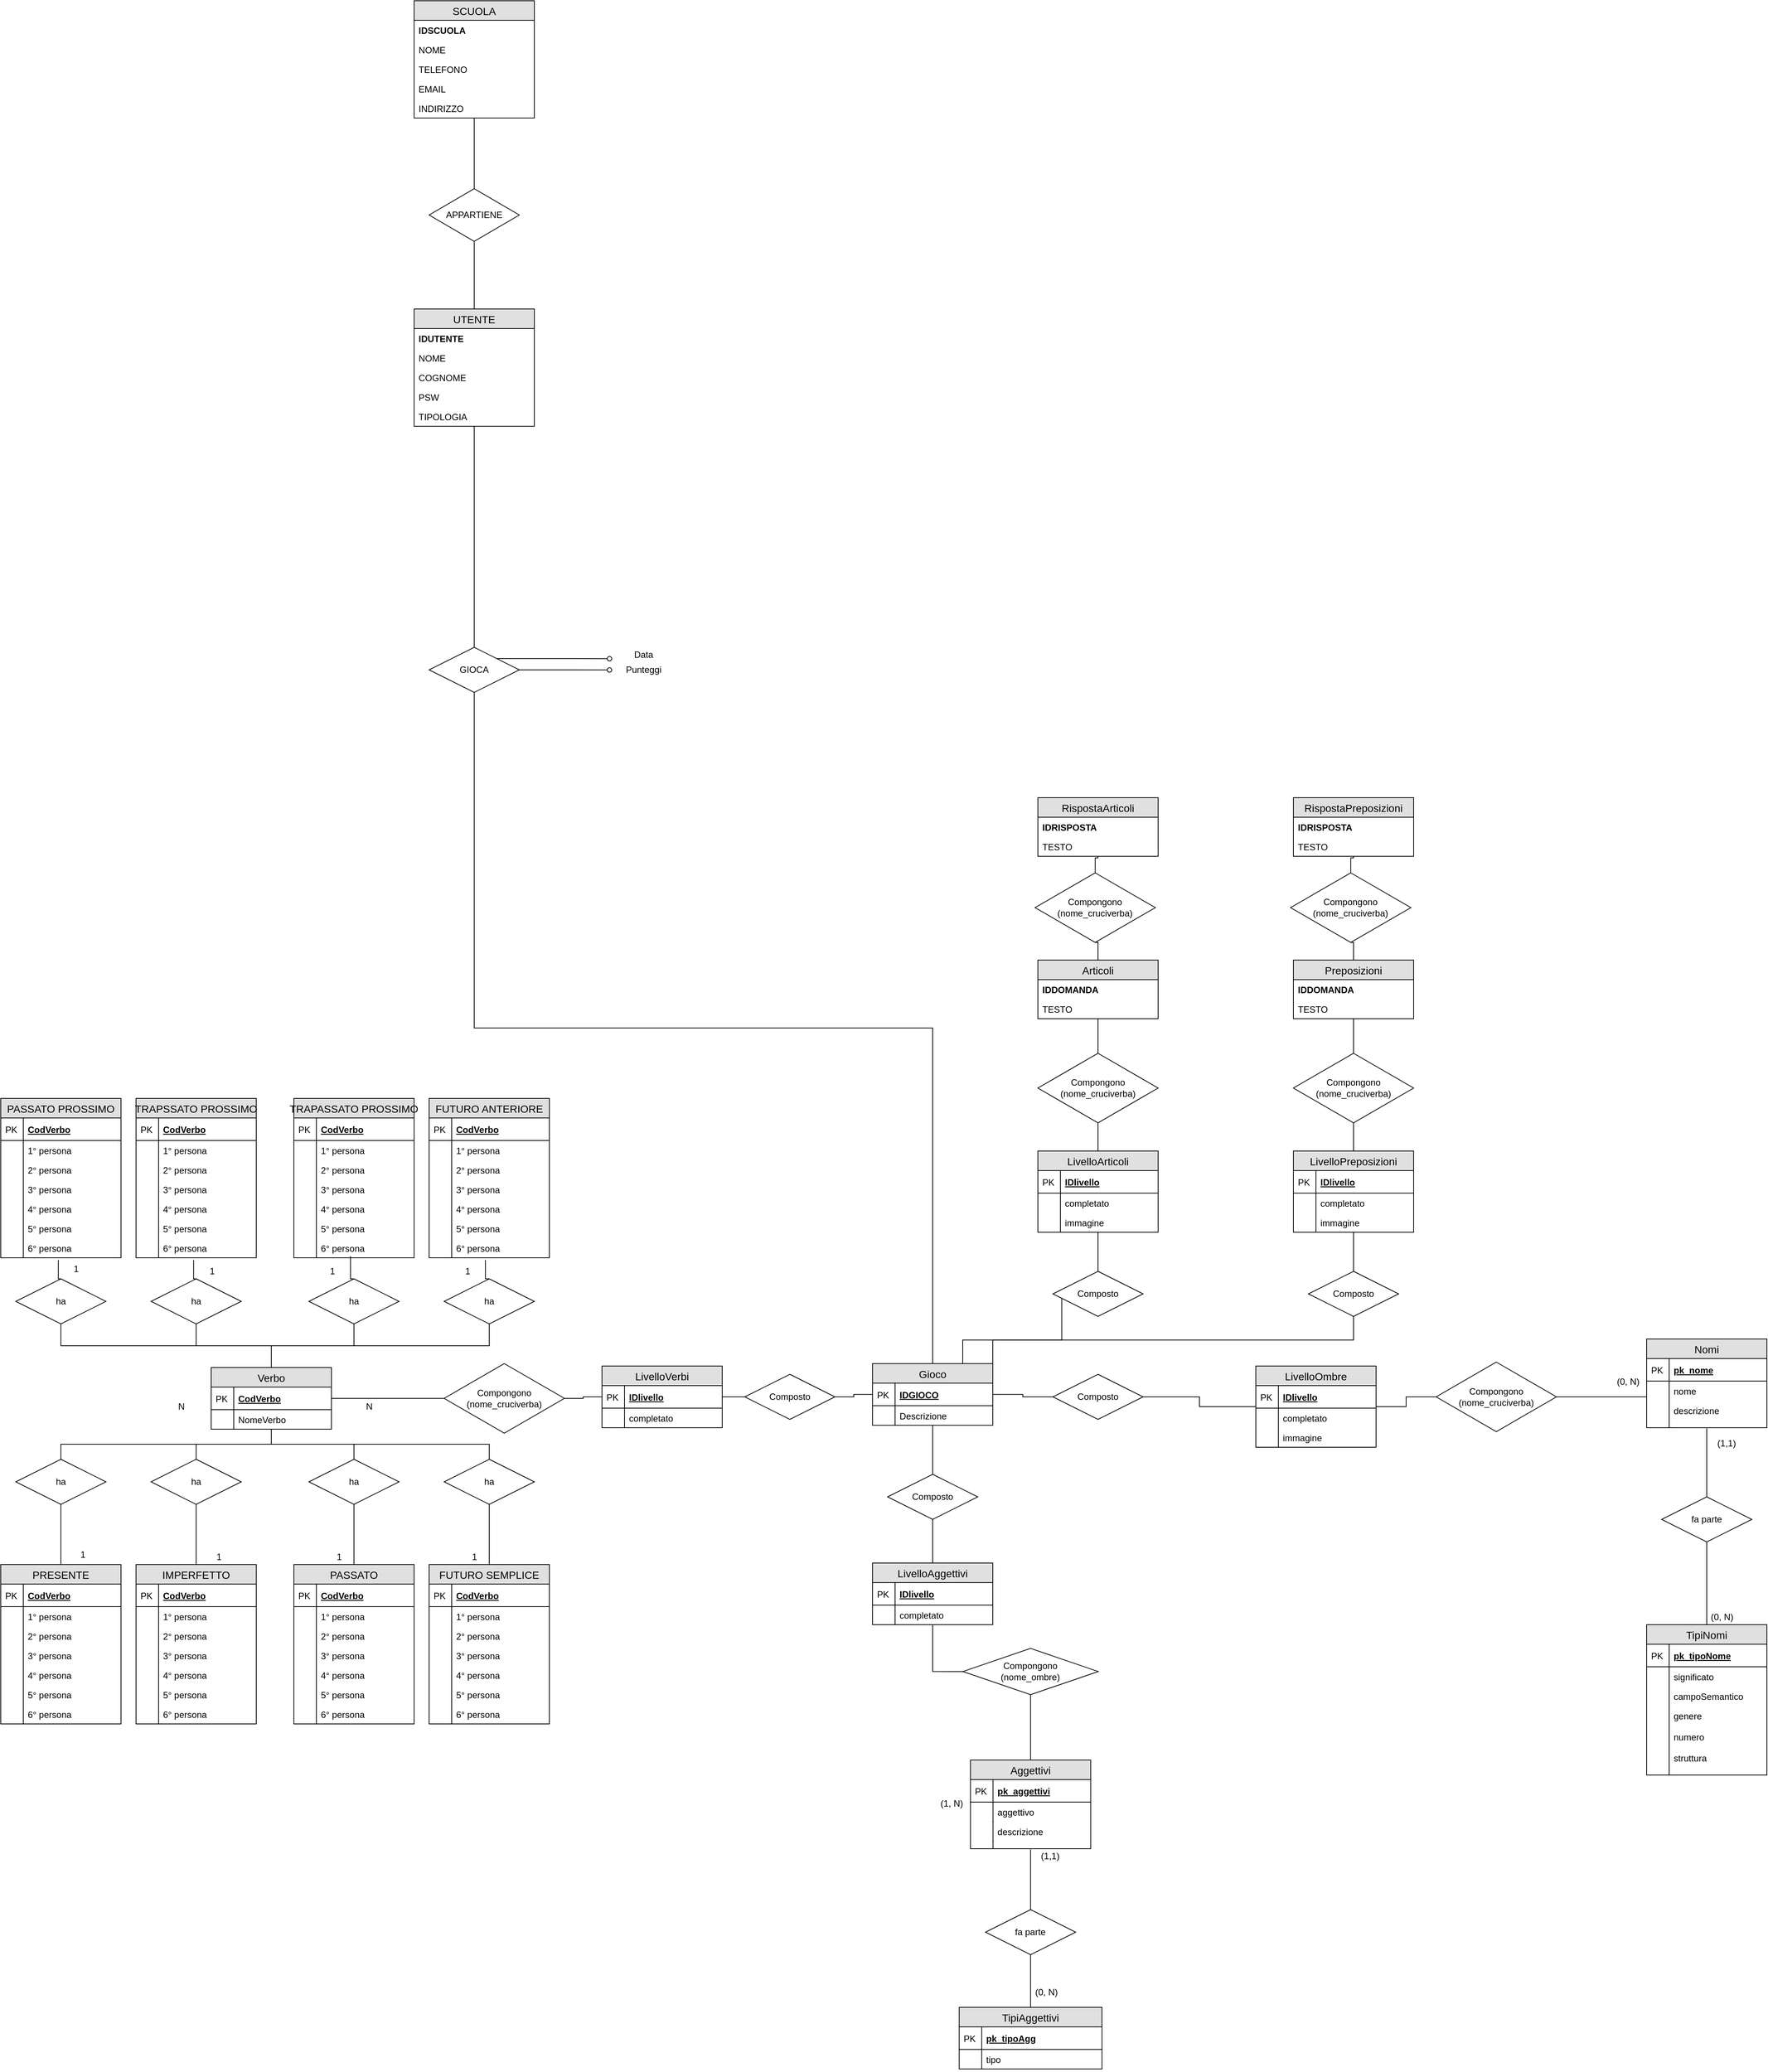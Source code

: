 <mxfile version="12.6.7" type="device"><diagram id="0s6Bups33kfD3av4KARx" name="Page-1"><mxGraphModel dx="3627" dy="4254" grid="1" gridSize="10" guides="1" tooltips="1" connect="1" arrows="1" fold="1" page="1" pageScale="1" pageWidth="1169" pageHeight="827" math="0" shadow="0"><root><mxCell id="0"/><mxCell id="1" parent="0"/><mxCell id="cBSMbvktLmLjpN1VL0Yr-1" value="Verbo" style="swimlane;fontStyle=0;childLayout=stackLayout;horizontal=1;startSize=26;fillColor=#e0e0e0;horizontalStack=0;resizeParent=1;resizeParentMax=0;resizeLast=0;collapsible=1;marginBottom=0;swimlaneFillColor=#ffffff;align=center;fontSize=14;" parent="1" vertex="1"><mxGeometry x="380" y="78" width="160" height="82" as="geometry"/></mxCell><mxCell id="cBSMbvktLmLjpN1VL0Yr-2" value="CodVerbo" style="shape=partialRectangle;top=0;left=0;right=0;bottom=1;align=left;verticalAlign=middle;fillColor=none;spacingLeft=34;spacingRight=4;overflow=hidden;rotatable=0;points=[[0,0.5],[1,0.5]];portConstraint=eastwest;dropTarget=0;fontStyle=5;fontSize=12;shadow=0;" parent="cBSMbvktLmLjpN1VL0Yr-1" vertex="1"><mxGeometry y="26" width="160" height="30" as="geometry"/></mxCell><mxCell id="cBSMbvktLmLjpN1VL0Yr-3" value="PK" style="shape=partialRectangle;top=0;left=0;bottom=0;fillColor=none;align=left;verticalAlign=middle;spacingLeft=4;spacingRight=4;overflow=hidden;rotatable=0;points=[];portConstraint=eastwest;part=1;fontSize=12;shadow=0;" parent="cBSMbvktLmLjpN1VL0Yr-2" vertex="1" connectable="0"><mxGeometry width="30" height="30" as="geometry"/></mxCell><mxCell id="cBSMbvktLmLjpN1VL0Yr-4" value="NomeVerbo" style="shape=partialRectangle;top=0;left=0;right=0;bottom=0;align=left;verticalAlign=top;fillColor=none;spacingLeft=34;spacingRight=4;overflow=hidden;rotatable=0;points=[[0,0.5],[1,0.5]];portConstraint=eastwest;dropTarget=0;fontSize=12;shadow=0;" parent="cBSMbvktLmLjpN1VL0Yr-1" vertex="1"><mxGeometry y="56" width="160" height="26" as="geometry"/></mxCell><mxCell id="cBSMbvktLmLjpN1VL0Yr-5" value="" style="shape=partialRectangle;top=0;left=0;bottom=0;fillColor=none;align=left;verticalAlign=top;spacingLeft=4;spacingRight=4;overflow=hidden;rotatable=0;points=[];portConstraint=eastwest;part=1;fontSize=12;shadow=0;" parent="cBSMbvktLmLjpN1VL0Yr-4" vertex="1" connectable="0"><mxGeometry width="30" height="26" as="geometry"/></mxCell><mxCell id="cBSMbvktLmLjpN1VL0Yr-12" value="PRESENTE" style="swimlane;fontStyle=0;childLayout=stackLayout;horizontal=1;startSize=26;fillColor=#e0e0e0;horizontalStack=0;resizeParent=1;resizeParentMax=0;resizeLast=0;collapsible=1;marginBottom=0;swimlaneFillColor=#ffffff;align=center;fontSize=14;shadow=0;" parent="1" vertex="1"><mxGeometry x="100" y="340" width="160" height="212" as="geometry"/></mxCell><mxCell id="cBSMbvktLmLjpN1VL0Yr-13" value="CodVerbo" style="shape=partialRectangle;top=0;left=0;right=0;bottom=1;align=left;verticalAlign=middle;fillColor=none;spacingLeft=34;spacingRight=4;overflow=hidden;rotatable=0;points=[[0,0.5],[1,0.5]];portConstraint=eastwest;dropTarget=0;fontStyle=5;fontSize=12;shadow=0;" parent="cBSMbvktLmLjpN1VL0Yr-12" vertex="1"><mxGeometry y="26" width="160" height="30" as="geometry"/></mxCell><mxCell id="cBSMbvktLmLjpN1VL0Yr-14" value="PK" style="shape=partialRectangle;top=0;left=0;bottom=0;fillColor=none;align=left;verticalAlign=middle;spacingLeft=4;spacingRight=4;overflow=hidden;rotatable=0;points=[];portConstraint=eastwest;part=1;fontSize=12;shadow=0;" parent="cBSMbvktLmLjpN1VL0Yr-13" vertex="1" connectable="0"><mxGeometry width="30" height="30" as="geometry"/></mxCell><mxCell id="cBSMbvktLmLjpN1VL0Yr-15" value="1° persona" style="shape=partialRectangle;top=0;left=0;right=0;bottom=0;align=left;verticalAlign=top;fillColor=none;spacingLeft=34;spacingRight=4;overflow=hidden;rotatable=0;points=[[0,0.5],[1,0.5]];portConstraint=eastwest;dropTarget=0;fontSize=12;shadow=0;" parent="cBSMbvktLmLjpN1VL0Yr-12" vertex="1"><mxGeometry y="56" width="160" height="26" as="geometry"/></mxCell><mxCell id="cBSMbvktLmLjpN1VL0Yr-16" value="" style="shape=partialRectangle;top=0;left=0;bottom=0;fillColor=none;align=left;verticalAlign=top;spacingLeft=4;spacingRight=4;overflow=hidden;rotatable=0;points=[];portConstraint=eastwest;part=1;fontSize=12;shadow=0;" parent="cBSMbvktLmLjpN1VL0Yr-15" vertex="1" connectable="0"><mxGeometry width="30" height="26" as="geometry"/></mxCell><mxCell id="cBSMbvktLmLjpN1VL0Yr-25" value="2° persona" style="shape=partialRectangle;top=0;left=0;right=0;bottom=0;align=left;verticalAlign=top;fillColor=none;spacingLeft=34;spacingRight=4;overflow=hidden;rotatable=0;points=[[0,0.5],[1,0.5]];portConstraint=eastwest;dropTarget=0;fontSize=12;shadow=0;" parent="cBSMbvktLmLjpN1VL0Yr-12" vertex="1"><mxGeometry y="82" width="160" height="26" as="geometry"/></mxCell><mxCell id="cBSMbvktLmLjpN1VL0Yr-26" value="" style="shape=partialRectangle;top=0;left=0;bottom=0;fillColor=none;align=left;verticalAlign=top;spacingLeft=4;spacingRight=4;overflow=hidden;rotatable=0;points=[];portConstraint=eastwest;part=1;fontSize=12;shadow=0;" parent="cBSMbvktLmLjpN1VL0Yr-25" vertex="1" connectable="0"><mxGeometry width="30" height="26" as="geometry"/></mxCell><mxCell id="cBSMbvktLmLjpN1VL0Yr-23" value="3° persona" style="shape=partialRectangle;top=0;left=0;right=0;bottom=0;align=left;verticalAlign=top;fillColor=none;spacingLeft=34;spacingRight=4;overflow=hidden;rotatable=0;points=[[0,0.5],[1,0.5]];portConstraint=eastwest;dropTarget=0;fontSize=12;shadow=0;" parent="cBSMbvktLmLjpN1VL0Yr-12" vertex="1"><mxGeometry y="108" width="160" height="26" as="geometry"/></mxCell><mxCell id="cBSMbvktLmLjpN1VL0Yr-24" value="" style="shape=partialRectangle;top=0;left=0;bottom=0;fillColor=none;align=left;verticalAlign=top;spacingLeft=4;spacingRight=4;overflow=hidden;rotatable=0;points=[];portConstraint=eastwest;part=1;fontSize=12;shadow=0;" parent="cBSMbvktLmLjpN1VL0Yr-23" vertex="1" connectable="0"><mxGeometry width="30" height="26" as="geometry"/></mxCell><mxCell id="cBSMbvktLmLjpN1VL0Yr-27" value="4° persona" style="shape=partialRectangle;top=0;left=0;right=0;bottom=0;align=left;verticalAlign=top;fillColor=none;spacingLeft=34;spacingRight=4;overflow=hidden;rotatable=0;points=[[0,0.5],[1,0.5]];portConstraint=eastwest;dropTarget=0;fontSize=12;shadow=0;" parent="cBSMbvktLmLjpN1VL0Yr-12" vertex="1"><mxGeometry y="134" width="160" height="26" as="geometry"/></mxCell><mxCell id="cBSMbvktLmLjpN1VL0Yr-28" value="" style="shape=partialRectangle;top=0;left=0;bottom=0;fillColor=none;align=left;verticalAlign=top;spacingLeft=4;spacingRight=4;overflow=hidden;rotatable=0;points=[];portConstraint=eastwest;part=1;fontSize=12;shadow=0;" parent="cBSMbvktLmLjpN1VL0Yr-27" vertex="1" connectable="0"><mxGeometry width="30" height="26" as="geometry"/></mxCell><mxCell id="cBSMbvktLmLjpN1VL0Yr-31" value="5° persona" style="shape=partialRectangle;top=0;left=0;right=0;bottom=0;align=left;verticalAlign=top;fillColor=none;spacingLeft=34;spacingRight=4;overflow=hidden;rotatable=0;points=[[0,0.5],[1,0.5]];portConstraint=eastwest;dropTarget=0;fontSize=12;shadow=0;" parent="cBSMbvktLmLjpN1VL0Yr-12" vertex="1"><mxGeometry y="160" width="160" height="26" as="geometry"/></mxCell><mxCell id="cBSMbvktLmLjpN1VL0Yr-32" value="" style="shape=partialRectangle;top=0;left=0;bottom=0;fillColor=none;align=left;verticalAlign=top;spacingLeft=4;spacingRight=4;overflow=hidden;rotatable=0;points=[];portConstraint=eastwest;part=1;fontSize=12;shadow=0;" parent="cBSMbvktLmLjpN1VL0Yr-31" vertex="1" connectable="0"><mxGeometry width="30" height="26" as="geometry"/></mxCell><mxCell id="cBSMbvktLmLjpN1VL0Yr-29" value="6° persona" style="shape=partialRectangle;top=0;left=0;right=0;bottom=0;align=left;verticalAlign=top;fillColor=none;spacingLeft=34;spacingRight=4;overflow=hidden;rotatable=0;points=[[0,0.5],[1,0.5]];portConstraint=eastwest;dropTarget=0;fontSize=12;shadow=0;" parent="cBSMbvktLmLjpN1VL0Yr-12" vertex="1"><mxGeometry y="186" width="160" height="26" as="geometry"/></mxCell><mxCell id="cBSMbvktLmLjpN1VL0Yr-30" value="" style="shape=partialRectangle;top=0;left=0;bottom=0;fillColor=none;align=left;verticalAlign=top;spacingLeft=4;spacingRight=4;overflow=hidden;rotatable=0;points=[];portConstraint=eastwest;part=1;fontSize=12;shadow=0;" parent="cBSMbvktLmLjpN1VL0Yr-29" vertex="1" connectable="0"><mxGeometry width="30" height="26" as="geometry"/></mxCell><mxCell id="cBSMbvktLmLjpN1VL0Yr-33" value="PASSATO" style="swimlane;fontStyle=0;childLayout=stackLayout;horizontal=1;startSize=26;fillColor=#e0e0e0;horizontalStack=0;resizeParent=1;resizeParentMax=0;resizeLast=0;collapsible=1;marginBottom=0;swimlaneFillColor=#ffffff;align=center;fontSize=14;shadow=0;" parent="1" vertex="1"><mxGeometry x="490" y="340" width="160" height="212" as="geometry"/></mxCell><mxCell id="cBSMbvktLmLjpN1VL0Yr-34" value="CodVerbo" style="shape=partialRectangle;top=0;left=0;right=0;bottom=1;align=left;verticalAlign=middle;fillColor=none;spacingLeft=34;spacingRight=4;overflow=hidden;rotatable=0;points=[[0,0.5],[1,0.5]];portConstraint=eastwest;dropTarget=0;fontStyle=5;fontSize=12;shadow=0;" parent="cBSMbvktLmLjpN1VL0Yr-33" vertex="1"><mxGeometry y="26" width="160" height="30" as="geometry"/></mxCell><mxCell id="cBSMbvktLmLjpN1VL0Yr-35" value="PK" style="shape=partialRectangle;top=0;left=0;bottom=0;fillColor=none;align=left;verticalAlign=middle;spacingLeft=4;spacingRight=4;overflow=hidden;rotatable=0;points=[];portConstraint=eastwest;part=1;fontSize=12;shadow=0;" parent="cBSMbvktLmLjpN1VL0Yr-34" vertex="1" connectable="0"><mxGeometry width="30" height="30" as="geometry"/></mxCell><mxCell id="cBSMbvktLmLjpN1VL0Yr-36" value="1° persona" style="shape=partialRectangle;top=0;left=0;right=0;bottom=0;align=left;verticalAlign=top;fillColor=none;spacingLeft=34;spacingRight=4;overflow=hidden;rotatable=0;points=[[0,0.5],[1,0.5]];portConstraint=eastwest;dropTarget=0;fontSize=12;shadow=0;" parent="cBSMbvktLmLjpN1VL0Yr-33" vertex="1"><mxGeometry y="56" width="160" height="26" as="geometry"/></mxCell><mxCell id="cBSMbvktLmLjpN1VL0Yr-37" value="" style="shape=partialRectangle;top=0;left=0;bottom=0;fillColor=none;align=left;verticalAlign=top;spacingLeft=4;spacingRight=4;overflow=hidden;rotatable=0;points=[];portConstraint=eastwest;part=1;fontSize=12;shadow=0;" parent="cBSMbvktLmLjpN1VL0Yr-36" vertex="1" connectable="0"><mxGeometry width="30" height="26" as="geometry"/></mxCell><mxCell id="cBSMbvktLmLjpN1VL0Yr-38" value="2° persona" style="shape=partialRectangle;top=0;left=0;right=0;bottom=0;align=left;verticalAlign=top;fillColor=none;spacingLeft=34;spacingRight=4;overflow=hidden;rotatable=0;points=[[0,0.5],[1,0.5]];portConstraint=eastwest;dropTarget=0;fontSize=12;shadow=0;" parent="cBSMbvktLmLjpN1VL0Yr-33" vertex="1"><mxGeometry y="82" width="160" height="26" as="geometry"/></mxCell><mxCell id="cBSMbvktLmLjpN1VL0Yr-39" value="" style="shape=partialRectangle;top=0;left=0;bottom=0;fillColor=none;align=left;verticalAlign=top;spacingLeft=4;spacingRight=4;overflow=hidden;rotatable=0;points=[];portConstraint=eastwest;part=1;fontSize=12;shadow=0;" parent="cBSMbvktLmLjpN1VL0Yr-38" vertex="1" connectable="0"><mxGeometry width="30" height="26" as="geometry"/></mxCell><mxCell id="cBSMbvktLmLjpN1VL0Yr-40" value="3° persona" style="shape=partialRectangle;top=0;left=0;right=0;bottom=0;align=left;verticalAlign=top;fillColor=none;spacingLeft=34;spacingRight=4;overflow=hidden;rotatable=0;points=[[0,0.5],[1,0.5]];portConstraint=eastwest;dropTarget=0;fontSize=12;shadow=0;" parent="cBSMbvktLmLjpN1VL0Yr-33" vertex="1"><mxGeometry y="108" width="160" height="26" as="geometry"/></mxCell><mxCell id="cBSMbvktLmLjpN1VL0Yr-41" value="" style="shape=partialRectangle;top=0;left=0;bottom=0;fillColor=none;align=left;verticalAlign=top;spacingLeft=4;spacingRight=4;overflow=hidden;rotatable=0;points=[];portConstraint=eastwest;part=1;fontSize=12;shadow=0;" parent="cBSMbvktLmLjpN1VL0Yr-40" vertex="1" connectable="0"><mxGeometry width="30" height="26" as="geometry"/></mxCell><mxCell id="cBSMbvktLmLjpN1VL0Yr-42" value="4° persona" style="shape=partialRectangle;top=0;left=0;right=0;bottom=0;align=left;verticalAlign=top;fillColor=none;spacingLeft=34;spacingRight=4;overflow=hidden;rotatable=0;points=[[0,0.5],[1,0.5]];portConstraint=eastwest;dropTarget=0;fontSize=12;shadow=0;" parent="cBSMbvktLmLjpN1VL0Yr-33" vertex="1"><mxGeometry y="134" width="160" height="26" as="geometry"/></mxCell><mxCell id="cBSMbvktLmLjpN1VL0Yr-43" value="" style="shape=partialRectangle;top=0;left=0;bottom=0;fillColor=none;align=left;verticalAlign=top;spacingLeft=4;spacingRight=4;overflow=hidden;rotatable=0;points=[];portConstraint=eastwest;part=1;fontSize=12;shadow=0;" parent="cBSMbvktLmLjpN1VL0Yr-42" vertex="1" connectable="0"><mxGeometry width="30" height="26" as="geometry"/></mxCell><mxCell id="cBSMbvktLmLjpN1VL0Yr-44" value="5° persona" style="shape=partialRectangle;top=0;left=0;right=0;bottom=0;align=left;verticalAlign=top;fillColor=none;spacingLeft=34;spacingRight=4;overflow=hidden;rotatable=0;points=[[0,0.5],[1,0.5]];portConstraint=eastwest;dropTarget=0;fontSize=12;shadow=0;" parent="cBSMbvktLmLjpN1VL0Yr-33" vertex="1"><mxGeometry y="160" width="160" height="26" as="geometry"/></mxCell><mxCell id="cBSMbvktLmLjpN1VL0Yr-45" value="" style="shape=partialRectangle;top=0;left=0;bottom=0;fillColor=none;align=left;verticalAlign=top;spacingLeft=4;spacingRight=4;overflow=hidden;rotatable=0;points=[];portConstraint=eastwest;part=1;fontSize=12;shadow=0;" parent="cBSMbvktLmLjpN1VL0Yr-44" vertex="1" connectable="0"><mxGeometry width="30" height="26" as="geometry"/></mxCell><mxCell id="cBSMbvktLmLjpN1VL0Yr-46" value="6° persona" style="shape=partialRectangle;top=0;left=0;right=0;bottom=0;align=left;verticalAlign=top;fillColor=none;spacingLeft=34;spacingRight=4;overflow=hidden;rotatable=0;points=[[0,0.5],[1,0.5]];portConstraint=eastwest;dropTarget=0;fontSize=12;shadow=0;" parent="cBSMbvktLmLjpN1VL0Yr-33" vertex="1"><mxGeometry y="186" width="160" height="26" as="geometry"/></mxCell><mxCell id="cBSMbvktLmLjpN1VL0Yr-47" value="" style="shape=partialRectangle;top=0;left=0;bottom=0;fillColor=none;align=left;verticalAlign=top;spacingLeft=4;spacingRight=4;overflow=hidden;rotatable=0;points=[];portConstraint=eastwest;part=1;fontSize=12;shadow=0;" parent="cBSMbvktLmLjpN1VL0Yr-46" vertex="1" connectable="0"><mxGeometry width="30" height="26" as="geometry"/></mxCell><mxCell id="cBSMbvktLmLjpN1VL0Yr-48" value="IMPERFETTO" style="swimlane;fontStyle=0;childLayout=stackLayout;horizontal=1;startSize=26;fillColor=#e0e0e0;horizontalStack=0;resizeParent=1;resizeParentMax=0;resizeLast=0;collapsible=1;marginBottom=0;swimlaneFillColor=#ffffff;align=center;fontSize=14;shadow=0;" parent="1" vertex="1"><mxGeometry x="280" y="340" width="160" height="212" as="geometry"/></mxCell><mxCell id="cBSMbvktLmLjpN1VL0Yr-49" value="CodVerbo" style="shape=partialRectangle;top=0;left=0;right=0;bottom=1;align=left;verticalAlign=middle;fillColor=none;spacingLeft=34;spacingRight=4;overflow=hidden;rotatable=0;points=[[0,0.5],[1,0.5]];portConstraint=eastwest;dropTarget=0;fontStyle=5;fontSize=12;shadow=0;" parent="cBSMbvktLmLjpN1VL0Yr-48" vertex="1"><mxGeometry y="26" width="160" height="30" as="geometry"/></mxCell><mxCell id="cBSMbvktLmLjpN1VL0Yr-50" value="PK" style="shape=partialRectangle;top=0;left=0;bottom=0;fillColor=none;align=left;verticalAlign=middle;spacingLeft=4;spacingRight=4;overflow=hidden;rotatable=0;points=[];portConstraint=eastwest;part=1;fontSize=12;shadow=0;" parent="cBSMbvktLmLjpN1VL0Yr-49" vertex="1" connectable="0"><mxGeometry width="30" height="30" as="geometry"/></mxCell><mxCell id="cBSMbvktLmLjpN1VL0Yr-51" value="1° persona" style="shape=partialRectangle;top=0;left=0;right=0;bottom=0;align=left;verticalAlign=top;fillColor=none;spacingLeft=34;spacingRight=4;overflow=hidden;rotatable=0;points=[[0,0.5],[1,0.5]];portConstraint=eastwest;dropTarget=0;fontSize=12;shadow=0;" parent="cBSMbvktLmLjpN1VL0Yr-48" vertex="1"><mxGeometry y="56" width="160" height="26" as="geometry"/></mxCell><mxCell id="cBSMbvktLmLjpN1VL0Yr-52" value="" style="shape=partialRectangle;top=0;left=0;bottom=0;fillColor=none;align=left;verticalAlign=top;spacingLeft=4;spacingRight=4;overflow=hidden;rotatable=0;points=[];portConstraint=eastwest;part=1;fontSize=12;shadow=0;" parent="cBSMbvktLmLjpN1VL0Yr-51" vertex="1" connectable="0"><mxGeometry width="30" height="26" as="geometry"/></mxCell><mxCell id="cBSMbvktLmLjpN1VL0Yr-53" value="2° persona" style="shape=partialRectangle;top=0;left=0;right=0;bottom=0;align=left;verticalAlign=top;fillColor=none;spacingLeft=34;spacingRight=4;overflow=hidden;rotatable=0;points=[[0,0.5],[1,0.5]];portConstraint=eastwest;dropTarget=0;fontSize=12;shadow=0;" parent="cBSMbvktLmLjpN1VL0Yr-48" vertex="1"><mxGeometry y="82" width="160" height="26" as="geometry"/></mxCell><mxCell id="cBSMbvktLmLjpN1VL0Yr-54" value="" style="shape=partialRectangle;top=0;left=0;bottom=0;fillColor=none;align=left;verticalAlign=top;spacingLeft=4;spacingRight=4;overflow=hidden;rotatable=0;points=[];portConstraint=eastwest;part=1;fontSize=12;shadow=0;" parent="cBSMbvktLmLjpN1VL0Yr-53" vertex="1" connectable="0"><mxGeometry width="30" height="26" as="geometry"/></mxCell><mxCell id="cBSMbvktLmLjpN1VL0Yr-55" value="3° persona" style="shape=partialRectangle;top=0;left=0;right=0;bottom=0;align=left;verticalAlign=top;fillColor=none;spacingLeft=34;spacingRight=4;overflow=hidden;rotatable=0;points=[[0,0.5],[1,0.5]];portConstraint=eastwest;dropTarget=0;fontSize=12;shadow=0;" parent="cBSMbvktLmLjpN1VL0Yr-48" vertex="1"><mxGeometry y="108" width="160" height="26" as="geometry"/></mxCell><mxCell id="cBSMbvktLmLjpN1VL0Yr-56" value="" style="shape=partialRectangle;top=0;left=0;bottom=0;fillColor=none;align=left;verticalAlign=top;spacingLeft=4;spacingRight=4;overflow=hidden;rotatable=0;points=[];portConstraint=eastwest;part=1;fontSize=12;shadow=0;" parent="cBSMbvktLmLjpN1VL0Yr-55" vertex="1" connectable="0"><mxGeometry width="30" height="26" as="geometry"/></mxCell><mxCell id="cBSMbvktLmLjpN1VL0Yr-57" value="4° persona" style="shape=partialRectangle;top=0;left=0;right=0;bottom=0;align=left;verticalAlign=top;fillColor=none;spacingLeft=34;spacingRight=4;overflow=hidden;rotatable=0;points=[[0,0.5],[1,0.5]];portConstraint=eastwest;dropTarget=0;fontSize=12;shadow=0;" parent="cBSMbvktLmLjpN1VL0Yr-48" vertex="1"><mxGeometry y="134" width="160" height="26" as="geometry"/></mxCell><mxCell id="cBSMbvktLmLjpN1VL0Yr-58" value="" style="shape=partialRectangle;top=0;left=0;bottom=0;fillColor=none;align=left;verticalAlign=top;spacingLeft=4;spacingRight=4;overflow=hidden;rotatable=0;points=[];portConstraint=eastwest;part=1;fontSize=12;shadow=0;" parent="cBSMbvktLmLjpN1VL0Yr-57" vertex="1" connectable="0"><mxGeometry width="30" height="26" as="geometry"/></mxCell><mxCell id="cBSMbvktLmLjpN1VL0Yr-59" value="5° persona" style="shape=partialRectangle;top=0;left=0;right=0;bottom=0;align=left;verticalAlign=top;fillColor=none;spacingLeft=34;spacingRight=4;overflow=hidden;rotatable=0;points=[[0,0.5],[1,0.5]];portConstraint=eastwest;dropTarget=0;fontSize=12;shadow=0;" parent="cBSMbvktLmLjpN1VL0Yr-48" vertex="1"><mxGeometry y="160" width="160" height="26" as="geometry"/></mxCell><mxCell id="cBSMbvktLmLjpN1VL0Yr-60" value="" style="shape=partialRectangle;top=0;left=0;bottom=0;fillColor=none;align=left;verticalAlign=top;spacingLeft=4;spacingRight=4;overflow=hidden;rotatable=0;points=[];portConstraint=eastwest;part=1;fontSize=12;shadow=0;" parent="cBSMbvktLmLjpN1VL0Yr-59" vertex="1" connectable="0"><mxGeometry width="30" height="26" as="geometry"/></mxCell><mxCell id="cBSMbvktLmLjpN1VL0Yr-61" value="6° persona" style="shape=partialRectangle;top=0;left=0;right=0;bottom=0;align=left;verticalAlign=top;fillColor=none;spacingLeft=34;spacingRight=4;overflow=hidden;rotatable=0;points=[[0,0.5],[1,0.5]];portConstraint=eastwest;dropTarget=0;fontSize=12;shadow=0;" parent="cBSMbvktLmLjpN1VL0Yr-48" vertex="1"><mxGeometry y="186" width="160" height="26" as="geometry"/></mxCell><mxCell id="cBSMbvktLmLjpN1VL0Yr-62" value="" style="shape=partialRectangle;top=0;left=0;bottom=0;fillColor=none;align=left;verticalAlign=top;spacingLeft=4;spacingRight=4;overflow=hidden;rotatable=0;points=[];portConstraint=eastwest;part=1;fontSize=12;shadow=0;" parent="cBSMbvktLmLjpN1VL0Yr-61" vertex="1" connectable="0"><mxGeometry width="30" height="26" as="geometry"/></mxCell><mxCell id="cBSMbvktLmLjpN1VL0Yr-63" value="FUTURO SEMPLICE" style="swimlane;fontStyle=0;childLayout=stackLayout;horizontal=1;startSize=26;fillColor=#e0e0e0;horizontalStack=0;resizeParent=1;resizeParentMax=0;resizeLast=0;collapsible=1;marginBottom=0;swimlaneFillColor=#ffffff;align=center;fontSize=14;shadow=0;" parent="1" vertex="1"><mxGeometry x="670" y="340" width="160" height="212" as="geometry"/></mxCell><mxCell id="cBSMbvktLmLjpN1VL0Yr-64" value="CodVerbo" style="shape=partialRectangle;top=0;left=0;right=0;bottom=1;align=left;verticalAlign=middle;fillColor=none;spacingLeft=34;spacingRight=4;overflow=hidden;rotatable=0;points=[[0,0.5],[1,0.5]];portConstraint=eastwest;dropTarget=0;fontStyle=5;fontSize=12;shadow=0;" parent="cBSMbvktLmLjpN1VL0Yr-63" vertex="1"><mxGeometry y="26" width="160" height="30" as="geometry"/></mxCell><mxCell id="cBSMbvktLmLjpN1VL0Yr-65" value="PK" style="shape=partialRectangle;top=0;left=0;bottom=0;fillColor=none;align=left;verticalAlign=middle;spacingLeft=4;spacingRight=4;overflow=hidden;rotatable=0;points=[];portConstraint=eastwest;part=1;fontSize=12;shadow=0;" parent="cBSMbvktLmLjpN1VL0Yr-64" vertex="1" connectable="0"><mxGeometry width="30" height="30" as="geometry"/></mxCell><mxCell id="cBSMbvktLmLjpN1VL0Yr-66" value="1° persona" style="shape=partialRectangle;top=0;left=0;right=0;bottom=0;align=left;verticalAlign=top;fillColor=none;spacingLeft=34;spacingRight=4;overflow=hidden;rotatable=0;points=[[0,0.5],[1,0.5]];portConstraint=eastwest;dropTarget=0;fontSize=12;shadow=0;" parent="cBSMbvktLmLjpN1VL0Yr-63" vertex="1"><mxGeometry y="56" width="160" height="26" as="geometry"/></mxCell><mxCell id="cBSMbvktLmLjpN1VL0Yr-67" value="" style="shape=partialRectangle;top=0;left=0;bottom=0;fillColor=none;align=left;verticalAlign=top;spacingLeft=4;spacingRight=4;overflow=hidden;rotatable=0;points=[];portConstraint=eastwest;part=1;fontSize=12;shadow=0;" parent="cBSMbvktLmLjpN1VL0Yr-66" vertex="1" connectable="0"><mxGeometry width="30" height="26" as="geometry"/></mxCell><mxCell id="cBSMbvktLmLjpN1VL0Yr-68" value="2° persona" style="shape=partialRectangle;top=0;left=0;right=0;bottom=0;align=left;verticalAlign=top;fillColor=none;spacingLeft=34;spacingRight=4;overflow=hidden;rotatable=0;points=[[0,0.5],[1,0.5]];portConstraint=eastwest;dropTarget=0;fontSize=12;shadow=0;" parent="cBSMbvktLmLjpN1VL0Yr-63" vertex="1"><mxGeometry y="82" width="160" height="26" as="geometry"/></mxCell><mxCell id="cBSMbvktLmLjpN1VL0Yr-69" value="" style="shape=partialRectangle;top=0;left=0;bottom=0;fillColor=none;align=left;verticalAlign=top;spacingLeft=4;spacingRight=4;overflow=hidden;rotatable=0;points=[];portConstraint=eastwest;part=1;fontSize=12;shadow=0;" parent="cBSMbvktLmLjpN1VL0Yr-68" vertex="1" connectable="0"><mxGeometry width="30" height="26" as="geometry"/></mxCell><mxCell id="cBSMbvktLmLjpN1VL0Yr-70" value="3° persona" style="shape=partialRectangle;top=0;left=0;right=0;bottom=0;align=left;verticalAlign=top;fillColor=none;spacingLeft=34;spacingRight=4;overflow=hidden;rotatable=0;points=[[0,0.5],[1,0.5]];portConstraint=eastwest;dropTarget=0;fontSize=12;shadow=0;" parent="cBSMbvktLmLjpN1VL0Yr-63" vertex="1"><mxGeometry y="108" width="160" height="26" as="geometry"/></mxCell><mxCell id="cBSMbvktLmLjpN1VL0Yr-71" value="" style="shape=partialRectangle;top=0;left=0;bottom=0;fillColor=none;align=left;verticalAlign=top;spacingLeft=4;spacingRight=4;overflow=hidden;rotatable=0;points=[];portConstraint=eastwest;part=1;fontSize=12;shadow=0;" parent="cBSMbvktLmLjpN1VL0Yr-70" vertex="1" connectable="0"><mxGeometry width="30" height="26" as="geometry"/></mxCell><mxCell id="cBSMbvktLmLjpN1VL0Yr-72" value="4° persona" style="shape=partialRectangle;top=0;left=0;right=0;bottom=0;align=left;verticalAlign=top;fillColor=none;spacingLeft=34;spacingRight=4;overflow=hidden;rotatable=0;points=[[0,0.5],[1,0.5]];portConstraint=eastwest;dropTarget=0;fontSize=12;shadow=0;" parent="cBSMbvktLmLjpN1VL0Yr-63" vertex="1"><mxGeometry y="134" width="160" height="26" as="geometry"/></mxCell><mxCell id="cBSMbvktLmLjpN1VL0Yr-73" value="" style="shape=partialRectangle;top=0;left=0;bottom=0;fillColor=none;align=left;verticalAlign=top;spacingLeft=4;spacingRight=4;overflow=hidden;rotatable=0;points=[];portConstraint=eastwest;part=1;fontSize=12;shadow=0;" parent="cBSMbvktLmLjpN1VL0Yr-72" vertex="1" connectable="0"><mxGeometry width="30" height="26" as="geometry"/></mxCell><mxCell id="cBSMbvktLmLjpN1VL0Yr-74" value="5° persona" style="shape=partialRectangle;top=0;left=0;right=0;bottom=0;align=left;verticalAlign=top;fillColor=none;spacingLeft=34;spacingRight=4;overflow=hidden;rotatable=0;points=[[0,0.5],[1,0.5]];portConstraint=eastwest;dropTarget=0;fontSize=12;shadow=0;" parent="cBSMbvktLmLjpN1VL0Yr-63" vertex="1"><mxGeometry y="160" width="160" height="26" as="geometry"/></mxCell><mxCell id="cBSMbvktLmLjpN1VL0Yr-75" value="" style="shape=partialRectangle;top=0;left=0;bottom=0;fillColor=none;align=left;verticalAlign=top;spacingLeft=4;spacingRight=4;overflow=hidden;rotatable=0;points=[];portConstraint=eastwest;part=1;fontSize=12;shadow=0;" parent="cBSMbvktLmLjpN1VL0Yr-74" vertex="1" connectable="0"><mxGeometry width="30" height="26" as="geometry"/></mxCell><mxCell id="cBSMbvktLmLjpN1VL0Yr-76" value="6° persona" style="shape=partialRectangle;top=0;left=0;right=0;bottom=0;align=left;verticalAlign=top;fillColor=none;spacingLeft=34;spacingRight=4;overflow=hidden;rotatable=0;points=[[0,0.5],[1,0.5]];portConstraint=eastwest;dropTarget=0;fontSize=12;shadow=0;" parent="cBSMbvktLmLjpN1VL0Yr-63" vertex="1"><mxGeometry y="186" width="160" height="26" as="geometry"/></mxCell><mxCell id="cBSMbvktLmLjpN1VL0Yr-77" value="" style="shape=partialRectangle;top=0;left=0;bottom=0;fillColor=none;align=left;verticalAlign=top;spacingLeft=4;spacingRight=4;overflow=hidden;rotatable=0;points=[];portConstraint=eastwest;part=1;fontSize=12;shadow=0;" parent="cBSMbvktLmLjpN1VL0Yr-76" vertex="1" connectable="0"><mxGeometry width="30" height="26" as="geometry"/></mxCell><mxCell id="cBSMbvktLmLjpN1VL0Yr-84" style="edgeStyle=orthogonalEdgeStyle;rounded=0;orthogonalLoop=1;jettySize=auto;html=1;exitX=0.5;exitY=1;exitDx=0;exitDy=0;entryX=0.5;entryY=0;entryDx=0;entryDy=0;endArrow=none;endFill=0;shadow=0;" parent="1" source="cBSMbvktLmLjpN1VL0Yr-78" target="cBSMbvktLmLjpN1VL0Yr-12" edge="1"><mxGeometry relative="1" as="geometry"/></mxCell><mxCell id="3Ui6JG9oQTYGe-5Pyosb-398" style="edgeStyle=orthogonalEdgeStyle;rounded=0;orthogonalLoop=1;jettySize=auto;html=1;exitX=0.5;exitY=0;exitDx=0;exitDy=0;endArrow=none;endFill=0;" edge="1" parent="1" source="cBSMbvktLmLjpN1VL0Yr-78" target="cBSMbvktLmLjpN1VL0Yr-1"><mxGeometry relative="1" as="geometry"/></mxCell><mxCell id="cBSMbvktLmLjpN1VL0Yr-78" value="ha" style="shape=rhombus;perimeter=rhombusPerimeter;whiteSpace=wrap;html=1;align=center;shadow=0;" parent="1" vertex="1"><mxGeometry x="120" y="200" width="120" height="60" as="geometry"/></mxCell><mxCell id="cBSMbvktLmLjpN1VL0Yr-85" style="edgeStyle=orthogonalEdgeStyle;rounded=0;orthogonalLoop=1;jettySize=auto;html=1;exitX=0.5;exitY=1;exitDx=0;exitDy=0;endArrow=none;endFill=0;shadow=0;" parent="1" source="cBSMbvktLmLjpN1VL0Yr-79" target="cBSMbvktLmLjpN1VL0Yr-48" edge="1"><mxGeometry relative="1" as="geometry"/></mxCell><mxCell id="3Ui6JG9oQTYGe-5Pyosb-397" style="edgeStyle=orthogonalEdgeStyle;rounded=0;orthogonalLoop=1;jettySize=auto;html=1;exitX=0.5;exitY=0;exitDx=0;exitDy=0;endArrow=none;endFill=0;" edge="1" parent="1" source="cBSMbvktLmLjpN1VL0Yr-79" target="cBSMbvktLmLjpN1VL0Yr-1"><mxGeometry relative="1" as="geometry"/></mxCell><mxCell id="cBSMbvktLmLjpN1VL0Yr-79" value="ha" style="shape=rhombus;perimeter=rhombusPerimeter;whiteSpace=wrap;html=1;align=center;shadow=0;" parent="1" vertex="1"><mxGeometry x="300" y="200" width="120" height="60" as="geometry"/></mxCell><mxCell id="cBSMbvktLmLjpN1VL0Yr-86" style="edgeStyle=orthogonalEdgeStyle;rounded=0;orthogonalLoop=1;jettySize=auto;html=1;exitX=0.5;exitY=1;exitDx=0;exitDy=0;endArrow=none;endFill=0;shadow=0;" parent="1" source="cBSMbvktLmLjpN1VL0Yr-80" target="cBSMbvktLmLjpN1VL0Yr-33" edge="1"><mxGeometry relative="1" as="geometry"/></mxCell><mxCell id="3Ui6JG9oQTYGe-5Pyosb-395" style="edgeStyle=orthogonalEdgeStyle;rounded=0;orthogonalLoop=1;jettySize=auto;html=1;exitX=0.5;exitY=0;exitDx=0;exitDy=0;endArrow=none;endFill=0;" edge="1" parent="1" source="cBSMbvktLmLjpN1VL0Yr-80" target="cBSMbvktLmLjpN1VL0Yr-1"><mxGeometry relative="1" as="geometry"/></mxCell><mxCell id="cBSMbvktLmLjpN1VL0Yr-80" value="ha" style="shape=rhombus;perimeter=rhombusPerimeter;whiteSpace=wrap;html=1;align=center;shadow=0;" parent="1" vertex="1"><mxGeometry x="510" y="200" width="120" height="60" as="geometry"/></mxCell><mxCell id="cBSMbvktLmLjpN1VL0Yr-87" style="edgeStyle=orthogonalEdgeStyle;rounded=0;orthogonalLoop=1;jettySize=auto;html=1;exitX=0.5;exitY=1;exitDx=0;exitDy=0;entryX=0.5;entryY=0;entryDx=0;entryDy=0;endArrow=none;endFill=0;shadow=0;" parent="1" source="cBSMbvktLmLjpN1VL0Yr-81" target="cBSMbvktLmLjpN1VL0Yr-63" edge="1"><mxGeometry relative="1" as="geometry"/></mxCell><mxCell id="3Ui6JG9oQTYGe-5Pyosb-396" style="edgeStyle=orthogonalEdgeStyle;rounded=0;orthogonalLoop=1;jettySize=auto;html=1;exitX=0.5;exitY=0;exitDx=0;exitDy=0;endArrow=none;endFill=0;" edge="1" parent="1" source="cBSMbvktLmLjpN1VL0Yr-81" target="cBSMbvktLmLjpN1VL0Yr-1"><mxGeometry relative="1" as="geometry"/></mxCell><mxCell id="cBSMbvktLmLjpN1VL0Yr-81" value="ha" style="shape=rhombus;perimeter=rhombusPerimeter;whiteSpace=wrap;html=1;align=center;shadow=0;" parent="1" vertex="1"><mxGeometry x="690" y="200" width="120" height="60" as="geometry"/></mxCell><mxCell id="cBSMbvktLmLjpN1VL0Yr-93" value="1" style="text;html=1;align=center;verticalAlign=middle;resizable=0;points=[];autosize=1;shadow=0;" parent="1" vertex="1"><mxGeometry x="199" y="317" width="20" height="20" as="geometry"/></mxCell><mxCell id="cBSMbvktLmLjpN1VL0Yr-94" value="N" style="text;html=1;align=center;verticalAlign=middle;resizable=0;points=[];autosize=1;shadow=0;" parent="1" vertex="1"><mxGeometry x="330" y="120" width="20" height="20" as="geometry"/></mxCell><mxCell id="cBSMbvktLmLjpN1VL0Yr-95" value="1" style="text;html=1;align=center;verticalAlign=middle;resizable=0;points=[];autosize=1;shadow=0;" parent="1" vertex="1"><mxGeometry x="380" y="320" width="20" height="20" as="geometry"/></mxCell><mxCell id="cBSMbvktLmLjpN1VL0Yr-96" value="1" style="text;html=1;align=center;verticalAlign=middle;resizable=0;points=[];autosize=1;shadow=0;" parent="1" vertex="1"><mxGeometry x="540" y="320" width="20" height="20" as="geometry"/></mxCell><mxCell id="cBSMbvktLmLjpN1VL0Yr-97" value="1" style="text;html=1;align=center;verticalAlign=middle;resizable=0;points=[];autosize=1;shadow=0;" parent="1" vertex="1"><mxGeometry x="720" y="320" width="20" height="20" as="geometry"/></mxCell><mxCell id="cBSMbvktLmLjpN1VL0Yr-98" value="N" style="text;html=1;align=center;verticalAlign=middle;resizable=0;points=[];autosize=1;shadow=0;" parent="1" vertex="1"><mxGeometry x="580" y="120" width="20" height="20" as="geometry"/></mxCell><mxCell id="cBSMbvktLmLjpN1VL0Yr-264" value="PASSATO PROSSIMO" style="swimlane;fontStyle=0;childLayout=stackLayout;horizontal=1;startSize=26;fillColor=#e0e0e0;horizontalStack=0;resizeParent=1;resizeParentMax=0;resizeLast=0;collapsible=1;marginBottom=0;swimlaneFillColor=#ffffff;align=center;fontSize=14;shadow=0;" parent="1" vertex="1"><mxGeometry x="100" y="-280" width="160" height="212" as="geometry"/></mxCell><mxCell id="cBSMbvktLmLjpN1VL0Yr-265" value="CodVerbo" style="shape=partialRectangle;top=0;left=0;right=0;bottom=1;align=left;verticalAlign=middle;fillColor=none;spacingLeft=34;spacingRight=4;overflow=hidden;rotatable=0;points=[[0,0.5],[1,0.5]];portConstraint=eastwest;dropTarget=0;fontStyle=5;fontSize=12;shadow=0;" parent="cBSMbvktLmLjpN1VL0Yr-264" vertex="1"><mxGeometry y="26" width="160" height="30" as="geometry"/></mxCell><mxCell id="cBSMbvktLmLjpN1VL0Yr-266" value="PK" style="shape=partialRectangle;top=0;left=0;bottom=0;fillColor=none;align=left;verticalAlign=middle;spacingLeft=4;spacingRight=4;overflow=hidden;rotatable=0;points=[];portConstraint=eastwest;part=1;fontSize=12;shadow=0;" parent="cBSMbvktLmLjpN1VL0Yr-265" vertex="1" connectable="0"><mxGeometry width="30" height="30" as="geometry"/></mxCell><mxCell id="cBSMbvktLmLjpN1VL0Yr-267" value="1° persona" style="shape=partialRectangle;top=0;left=0;right=0;bottom=0;align=left;verticalAlign=top;fillColor=none;spacingLeft=34;spacingRight=4;overflow=hidden;rotatable=0;points=[[0,0.5],[1,0.5]];portConstraint=eastwest;dropTarget=0;fontSize=12;shadow=0;" parent="cBSMbvktLmLjpN1VL0Yr-264" vertex="1"><mxGeometry y="56" width="160" height="26" as="geometry"/></mxCell><mxCell id="cBSMbvktLmLjpN1VL0Yr-268" value="" style="shape=partialRectangle;top=0;left=0;bottom=0;fillColor=none;align=left;verticalAlign=top;spacingLeft=4;spacingRight=4;overflow=hidden;rotatable=0;points=[];portConstraint=eastwest;part=1;fontSize=12;shadow=0;" parent="cBSMbvktLmLjpN1VL0Yr-267" vertex="1" connectable="0"><mxGeometry width="30" height="26" as="geometry"/></mxCell><mxCell id="cBSMbvktLmLjpN1VL0Yr-269" value="2° persona" style="shape=partialRectangle;top=0;left=0;right=0;bottom=0;align=left;verticalAlign=top;fillColor=none;spacingLeft=34;spacingRight=4;overflow=hidden;rotatable=0;points=[[0,0.5],[1,0.5]];portConstraint=eastwest;dropTarget=0;fontSize=12;shadow=0;" parent="cBSMbvktLmLjpN1VL0Yr-264" vertex="1"><mxGeometry y="82" width="160" height="26" as="geometry"/></mxCell><mxCell id="cBSMbvktLmLjpN1VL0Yr-270" value="" style="shape=partialRectangle;top=0;left=0;bottom=0;fillColor=none;align=left;verticalAlign=top;spacingLeft=4;spacingRight=4;overflow=hidden;rotatable=0;points=[];portConstraint=eastwest;part=1;fontSize=12;shadow=0;" parent="cBSMbvktLmLjpN1VL0Yr-269" vertex="1" connectable="0"><mxGeometry width="30" height="26" as="geometry"/></mxCell><mxCell id="cBSMbvktLmLjpN1VL0Yr-271" value="3° persona" style="shape=partialRectangle;top=0;left=0;right=0;bottom=0;align=left;verticalAlign=top;fillColor=none;spacingLeft=34;spacingRight=4;overflow=hidden;rotatable=0;points=[[0,0.5],[1,0.5]];portConstraint=eastwest;dropTarget=0;fontSize=12;shadow=0;" parent="cBSMbvktLmLjpN1VL0Yr-264" vertex="1"><mxGeometry y="108" width="160" height="26" as="geometry"/></mxCell><mxCell id="cBSMbvktLmLjpN1VL0Yr-272" value="" style="shape=partialRectangle;top=0;left=0;bottom=0;fillColor=none;align=left;verticalAlign=top;spacingLeft=4;spacingRight=4;overflow=hidden;rotatable=0;points=[];portConstraint=eastwest;part=1;fontSize=12;shadow=0;" parent="cBSMbvktLmLjpN1VL0Yr-271" vertex="1" connectable="0"><mxGeometry width="30" height="26" as="geometry"/></mxCell><mxCell id="cBSMbvktLmLjpN1VL0Yr-273" value="4° persona" style="shape=partialRectangle;top=0;left=0;right=0;bottom=0;align=left;verticalAlign=top;fillColor=none;spacingLeft=34;spacingRight=4;overflow=hidden;rotatable=0;points=[[0,0.5],[1,0.5]];portConstraint=eastwest;dropTarget=0;fontSize=12;shadow=0;" parent="cBSMbvktLmLjpN1VL0Yr-264" vertex="1"><mxGeometry y="134" width="160" height="26" as="geometry"/></mxCell><mxCell id="cBSMbvktLmLjpN1VL0Yr-274" value="" style="shape=partialRectangle;top=0;left=0;bottom=0;fillColor=none;align=left;verticalAlign=top;spacingLeft=4;spacingRight=4;overflow=hidden;rotatable=0;points=[];portConstraint=eastwest;part=1;fontSize=12;shadow=0;" parent="cBSMbvktLmLjpN1VL0Yr-273" vertex="1" connectable="0"><mxGeometry width="30" height="26" as="geometry"/></mxCell><mxCell id="cBSMbvktLmLjpN1VL0Yr-275" value="5° persona" style="shape=partialRectangle;top=0;left=0;right=0;bottom=0;align=left;verticalAlign=top;fillColor=none;spacingLeft=34;spacingRight=4;overflow=hidden;rotatable=0;points=[[0,0.5],[1,0.5]];portConstraint=eastwest;dropTarget=0;fontSize=12;shadow=0;" parent="cBSMbvktLmLjpN1VL0Yr-264" vertex="1"><mxGeometry y="160" width="160" height="26" as="geometry"/></mxCell><mxCell id="cBSMbvktLmLjpN1VL0Yr-276" value="" style="shape=partialRectangle;top=0;left=0;bottom=0;fillColor=none;align=left;verticalAlign=top;spacingLeft=4;spacingRight=4;overflow=hidden;rotatable=0;points=[];portConstraint=eastwest;part=1;fontSize=12;shadow=0;" parent="cBSMbvktLmLjpN1VL0Yr-275" vertex="1" connectable="0"><mxGeometry width="30" height="26" as="geometry"/></mxCell><mxCell id="cBSMbvktLmLjpN1VL0Yr-277" value="6° persona" style="shape=partialRectangle;top=0;left=0;right=0;bottom=0;align=left;verticalAlign=top;fillColor=none;spacingLeft=34;spacingRight=4;overflow=hidden;rotatable=0;points=[[0,0.5],[1,0.5]];portConstraint=eastwest;dropTarget=0;fontSize=12;shadow=0;" parent="cBSMbvktLmLjpN1VL0Yr-264" vertex="1"><mxGeometry y="186" width="160" height="26" as="geometry"/></mxCell><mxCell id="cBSMbvktLmLjpN1VL0Yr-278" value="" style="shape=partialRectangle;top=0;left=0;bottom=0;fillColor=none;align=left;verticalAlign=top;spacingLeft=4;spacingRight=4;overflow=hidden;rotatable=0;points=[];portConstraint=eastwest;part=1;fontSize=12;shadow=0;" parent="cBSMbvktLmLjpN1VL0Yr-277" vertex="1" connectable="0"><mxGeometry width="30" height="26" as="geometry"/></mxCell><mxCell id="cBSMbvktLmLjpN1VL0Yr-279" value="TRAPASSATO PROSSIMO" style="swimlane;fontStyle=0;childLayout=stackLayout;horizontal=1;startSize=26;fillColor=#e0e0e0;horizontalStack=0;resizeParent=1;resizeParentMax=0;resizeLast=0;collapsible=1;marginBottom=0;swimlaneFillColor=#ffffff;align=center;fontSize=14;shadow=0;" parent="1" vertex="1"><mxGeometry x="490" y="-280" width="160" height="212" as="geometry"/></mxCell><mxCell id="cBSMbvktLmLjpN1VL0Yr-280" value="CodVerbo" style="shape=partialRectangle;top=0;left=0;right=0;bottom=1;align=left;verticalAlign=middle;fillColor=none;spacingLeft=34;spacingRight=4;overflow=hidden;rotatable=0;points=[[0,0.5],[1,0.5]];portConstraint=eastwest;dropTarget=0;fontStyle=5;fontSize=12;shadow=0;" parent="cBSMbvktLmLjpN1VL0Yr-279" vertex="1"><mxGeometry y="26" width="160" height="30" as="geometry"/></mxCell><mxCell id="cBSMbvktLmLjpN1VL0Yr-281" value="PK" style="shape=partialRectangle;top=0;left=0;bottom=0;fillColor=none;align=left;verticalAlign=middle;spacingLeft=4;spacingRight=4;overflow=hidden;rotatable=0;points=[];portConstraint=eastwest;part=1;fontSize=12;shadow=0;" parent="cBSMbvktLmLjpN1VL0Yr-280" vertex="1" connectable="0"><mxGeometry width="30" height="30" as="geometry"/></mxCell><mxCell id="cBSMbvktLmLjpN1VL0Yr-282" value="1° persona" style="shape=partialRectangle;top=0;left=0;right=0;bottom=0;align=left;verticalAlign=top;fillColor=none;spacingLeft=34;spacingRight=4;overflow=hidden;rotatable=0;points=[[0,0.5],[1,0.5]];portConstraint=eastwest;dropTarget=0;fontSize=12;shadow=0;" parent="cBSMbvktLmLjpN1VL0Yr-279" vertex="1"><mxGeometry y="56" width="160" height="26" as="geometry"/></mxCell><mxCell id="cBSMbvktLmLjpN1VL0Yr-283" value="" style="shape=partialRectangle;top=0;left=0;bottom=0;fillColor=none;align=left;verticalAlign=top;spacingLeft=4;spacingRight=4;overflow=hidden;rotatable=0;points=[];portConstraint=eastwest;part=1;fontSize=12;shadow=0;" parent="cBSMbvktLmLjpN1VL0Yr-282" vertex="1" connectable="0"><mxGeometry width="30" height="26" as="geometry"/></mxCell><mxCell id="cBSMbvktLmLjpN1VL0Yr-284" value="2° persona" style="shape=partialRectangle;top=0;left=0;right=0;bottom=0;align=left;verticalAlign=top;fillColor=none;spacingLeft=34;spacingRight=4;overflow=hidden;rotatable=0;points=[[0,0.5],[1,0.5]];portConstraint=eastwest;dropTarget=0;fontSize=12;shadow=0;" parent="cBSMbvktLmLjpN1VL0Yr-279" vertex="1"><mxGeometry y="82" width="160" height="26" as="geometry"/></mxCell><mxCell id="cBSMbvktLmLjpN1VL0Yr-285" value="" style="shape=partialRectangle;top=0;left=0;bottom=0;fillColor=none;align=left;verticalAlign=top;spacingLeft=4;spacingRight=4;overflow=hidden;rotatable=0;points=[];portConstraint=eastwest;part=1;fontSize=12;shadow=0;" parent="cBSMbvktLmLjpN1VL0Yr-284" vertex="1" connectable="0"><mxGeometry width="30" height="26" as="geometry"/></mxCell><mxCell id="cBSMbvktLmLjpN1VL0Yr-286" value="3° persona" style="shape=partialRectangle;top=0;left=0;right=0;bottom=0;align=left;verticalAlign=top;fillColor=none;spacingLeft=34;spacingRight=4;overflow=hidden;rotatable=0;points=[[0,0.5],[1,0.5]];portConstraint=eastwest;dropTarget=0;fontSize=12;shadow=0;" parent="cBSMbvktLmLjpN1VL0Yr-279" vertex="1"><mxGeometry y="108" width="160" height="26" as="geometry"/></mxCell><mxCell id="cBSMbvktLmLjpN1VL0Yr-287" value="" style="shape=partialRectangle;top=0;left=0;bottom=0;fillColor=none;align=left;verticalAlign=top;spacingLeft=4;spacingRight=4;overflow=hidden;rotatable=0;points=[];portConstraint=eastwest;part=1;fontSize=12;shadow=0;" parent="cBSMbvktLmLjpN1VL0Yr-286" vertex="1" connectable="0"><mxGeometry width="30" height="26" as="geometry"/></mxCell><mxCell id="cBSMbvktLmLjpN1VL0Yr-288" value="4° persona" style="shape=partialRectangle;top=0;left=0;right=0;bottom=0;align=left;verticalAlign=top;fillColor=none;spacingLeft=34;spacingRight=4;overflow=hidden;rotatable=0;points=[[0,0.5],[1,0.5]];portConstraint=eastwest;dropTarget=0;fontSize=12;shadow=0;" parent="cBSMbvktLmLjpN1VL0Yr-279" vertex="1"><mxGeometry y="134" width="160" height="26" as="geometry"/></mxCell><mxCell id="cBSMbvktLmLjpN1VL0Yr-289" value="" style="shape=partialRectangle;top=0;left=0;bottom=0;fillColor=none;align=left;verticalAlign=top;spacingLeft=4;spacingRight=4;overflow=hidden;rotatable=0;points=[];portConstraint=eastwest;part=1;fontSize=12;shadow=0;" parent="cBSMbvktLmLjpN1VL0Yr-288" vertex="1" connectable="0"><mxGeometry width="30" height="26" as="geometry"/></mxCell><mxCell id="cBSMbvktLmLjpN1VL0Yr-290" value="5° persona" style="shape=partialRectangle;top=0;left=0;right=0;bottom=0;align=left;verticalAlign=top;fillColor=none;spacingLeft=34;spacingRight=4;overflow=hidden;rotatable=0;points=[[0,0.5],[1,0.5]];portConstraint=eastwest;dropTarget=0;fontSize=12;shadow=0;" parent="cBSMbvktLmLjpN1VL0Yr-279" vertex="1"><mxGeometry y="160" width="160" height="26" as="geometry"/></mxCell><mxCell id="cBSMbvktLmLjpN1VL0Yr-291" value="" style="shape=partialRectangle;top=0;left=0;bottom=0;fillColor=none;align=left;verticalAlign=top;spacingLeft=4;spacingRight=4;overflow=hidden;rotatable=0;points=[];portConstraint=eastwest;part=1;fontSize=12;shadow=0;" parent="cBSMbvktLmLjpN1VL0Yr-290" vertex="1" connectable="0"><mxGeometry width="30" height="26" as="geometry"/></mxCell><mxCell id="cBSMbvktLmLjpN1VL0Yr-292" value="6° persona" style="shape=partialRectangle;top=0;left=0;right=0;bottom=0;align=left;verticalAlign=top;fillColor=none;spacingLeft=34;spacingRight=4;overflow=hidden;rotatable=0;points=[[0,0.5],[1,0.5]];portConstraint=eastwest;dropTarget=0;fontSize=12;shadow=0;" parent="cBSMbvktLmLjpN1VL0Yr-279" vertex="1"><mxGeometry y="186" width="160" height="26" as="geometry"/></mxCell><mxCell id="cBSMbvktLmLjpN1VL0Yr-293" value="" style="shape=partialRectangle;top=0;left=0;bottom=0;fillColor=none;align=left;verticalAlign=top;spacingLeft=4;spacingRight=4;overflow=hidden;rotatable=0;points=[];portConstraint=eastwest;part=1;fontSize=12;shadow=0;" parent="cBSMbvktLmLjpN1VL0Yr-292" vertex="1" connectable="0"><mxGeometry width="30" height="26" as="geometry"/></mxCell><mxCell id="cBSMbvktLmLjpN1VL0Yr-294" value="TRAPSSATO PROSSIMO" style="swimlane;fontStyle=0;childLayout=stackLayout;horizontal=1;startSize=26;fillColor=#e0e0e0;horizontalStack=0;resizeParent=1;resizeParentMax=0;resizeLast=0;collapsible=1;marginBottom=0;swimlaneFillColor=#ffffff;align=center;fontSize=14;shadow=0;" parent="1" vertex="1"><mxGeometry x="280" y="-280" width="160" height="212" as="geometry"/></mxCell><mxCell id="cBSMbvktLmLjpN1VL0Yr-295" value="CodVerbo" style="shape=partialRectangle;top=0;left=0;right=0;bottom=1;align=left;verticalAlign=middle;fillColor=none;spacingLeft=34;spacingRight=4;overflow=hidden;rotatable=0;points=[[0,0.5],[1,0.5]];portConstraint=eastwest;dropTarget=0;fontStyle=5;fontSize=12;shadow=0;" parent="cBSMbvktLmLjpN1VL0Yr-294" vertex="1"><mxGeometry y="26" width="160" height="30" as="geometry"/></mxCell><mxCell id="cBSMbvktLmLjpN1VL0Yr-296" value="PK" style="shape=partialRectangle;top=0;left=0;bottom=0;fillColor=none;align=left;verticalAlign=middle;spacingLeft=4;spacingRight=4;overflow=hidden;rotatable=0;points=[];portConstraint=eastwest;part=1;fontSize=12;shadow=0;" parent="cBSMbvktLmLjpN1VL0Yr-295" vertex="1" connectable="0"><mxGeometry width="30" height="30" as="geometry"/></mxCell><mxCell id="cBSMbvktLmLjpN1VL0Yr-297" value="1° persona" style="shape=partialRectangle;top=0;left=0;right=0;bottom=0;align=left;verticalAlign=top;fillColor=none;spacingLeft=34;spacingRight=4;overflow=hidden;rotatable=0;points=[[0,0.5],[1,0.5]];portConstraint=eastwest;dropTarget=0;fontSize=12;shadow=0;" parent="cBSMbvktLmLjpN1VL0Yr-294" vertex="1"><mxGeometry y="56" width="160" height="26" as="geometry"/></mxCell><mxCell id="cBSMbvktLmLjpN1VL0Yr-298" value="" style="shape=partialRectangle;top=0;left=0;bottom=0;fillColor=none;align=left;verticalAlign=top;spacingLeft=4;spacingRight=4;overflow=hidden;rotatable=0;points=[];portConstraint=eastwest;part=1;fontSize=12;shadow=0;" parent="cBSMbvktLmLjpN1VL0Yr-297" vertex="1" connectable="0"><mxGeometry width="30" height="26" as="geometry"/></mxCell><mxCell id="cBSMbvktLmLjpN1VL0Yr-299" value="2° persona" style="shape=partialRectangle;top=0;left=0;right=0;bottom=0;align=left;verticalAlign=top;fillColor=none;spacingLeft=34;spacingRight=4;overflow=hidden;rotatable=0;points=[[0,0.5],[1,0.5]];portConstraint=eastwest;dropTarget=0;fontSize=12;shadow=0;" parent="cBSMbvktLmLjpN1VL0Yr-294" vertex="1"><mxGeometry y="82" width="160" height="26" as="geometry"/></mxCell><mxCell id="cBSMbvktLmLjpN1VL0Yr-300" value="" style="shape=partialRectangle;top=0;left=0;bottom=0;fillColor=none;align=left;verticalAlign=top;spacingLeft=4;spacingRight=4;overflow=hidden;rotatable=0;points=[];portConstraint=eastwest;part=1;fontSize=12;shadow=0;" parent="cBSMbvktLmLjpN1VL0Yr-299" vertex="1" connectable="0"><mxGeometry width="30" height="26" as="geometry"/></mxCell><mxCell id="cBSMbvktLmLjpN1VL0Yr-301" value="3° persona" style="shape=partialRectangle;top=0;left=0;right=0;bottom=0;align=left;verticalAlign=top;fillColor=none;spacingLeft=34;spacingRight=4;overflow=hidden;rotatable=0;points=[[0,0.5],[1,0.5]];portConstraint=eastwest;dropTarget=0;fontSize=12;shadow=0;" parent="cBSMbvktLmLjpN1VL0Yr-294" vertex="1"><mxGeometry y="108" width="160" height="26" as="geometry"/></mxCell><mxCell id="cBSMbvktLmLjpN1VL0Yr-302" value="" style="shape=partialRectangle;top=0;left=0;bottom=0;fillColor=none;align=left;verticalAlign=top;spacingLeft=4;spacingRight=4;overflow=hidden;rotatable=0;points=[];portConstraint=eastwest;part=1;fontSize=12;shadow=0;" parent="cBSMbvktLmLjpN1VL0Yr-301" vertex="1" connectable="0"><mxGeometry width="30" height="26" as="geometry"/></mxCell><mxCell id="cBSMbvktLmLjpN1VL0Yr-303" value="4° persona" style="shape=partialRectangle;top=0;left=0;right=0;bottom=0;align=left;verticalAlign=top;fillColor=none;spacingLeft=34;spacingRight=4;overflow=hidden;rotatable=0;points=[[0,0.5],[1,0.5]];portConstraint=eastwest;dropTarget=0;fontSize=12;shadow=0;" parent="cBSMbvktLmLjpN1VL0Yr-294" vertex="1"><mxGeometry y="134" width="160" height="26" as="geometry"/></mxCell><mxCell id="cBSMbvktLmLjpN1VL0Yr-304" value="" style="shape=partialRectangle;top=0;left=0;bottom=0;fillColor=none;align=left;verticalAlign=top;spacingLeft=4;spacingRight=4;overflow=hidden;rotatable=0;points=[];portConstraint=eastwest;part=1;fontSize=12;shadow=0;" parent="cBSMbvktLmLjpN1VL0Yr-303" vertex="1" connectable="0"><mxGeometry width="30" height="26" as="geometry"/></mxCell><mxCell id="cBSMbvktLmLjpN1VL0Yr-305" value="5° persona" style="shape=partialRectangle;top=0;left=0;right=0;bottom=0;align=left;verticalAlign=top;fillColor=none;spacingLeft=34;spacingRight=4;overflow=hidden;rotatable=0;points=[[0,0.5],[1,0.5]];portConstraint=eastwest;dropTarget=0;fontSize=12;shadow=0;" parent="cBSMbvktLmLjpN1VL0Yr-294" vertex="1"><mxGeometry y="160" width="160" height="26" as="geometry"/></mxCell><mxCell id="cBSMbvktLmLjpN1VL0Yr-306" value="" style="shape=partialRectangle;top=0;left=0;bottom=0;fillColor=none;align=left;verticalAlign=top;spacingLeft=4;spacingRight=4;overflow=hidden;rotatable=0;points=[];portConstraint=eastwest;part=1;fontSize=12;shadow=0;" parent="cBSMbvktLmLjpN1VL0Yr-305" vertex="1" connectable="0"><mxGeometry width="30" height="26" as="geometry"/></mxCell><mxCell id="cBSMbvktLmLjpN1VL0Yr-307" value="6° persona" style="shape=partialRectangle;top=0;left=0;right=0;bottom=0;align=left;verticalAlign=top;fillColor=none;spacingLeft=34;spacingRight=4;overflow=hidden;rotatable=0;points=[[0,0.5],[1,0.5]];portConstraint=eastwest;dropTarget=0;fontSize=12;shadow=0;" parent="cBSMbvktLmLjpN1VL0Yr-294" vertex="1"><mxGeometry y="186" width="160" height="26" as="geometry"/></mxCell><mxCell id="cBSMbvktLmLjpN1VL0Yr-308" value="" style="shape=partialRectangle;top=0;left=0;bottom=0;fillColor=none;align=left;verticalAlign=top;spacingLeft=4;spacingRight=4;overflow=hidden;rotatable=0;points=[];portConstraint=eastwest;part=1;fontSize=12;shadow=0;" parent="cBSMbvktLmLjpN1VL0Yr-307" vertex="1" connectable="0"><mxGeometry width="30" height="26" as="geometry"/></mxCell><mxCell id="cBSMbvktLmLjpN1VL0Yr-309" value="FUTURO ANTERIORE" style="swimlane;fontStyle=0;childLayout=stackLayout;horizontal=1;startSize=26;fillColor=#e0e0e0;horizontalStack=0;resizeParent=1;resizeParentMax=0;resizeLast=0;collapsible=1;marginBottom=0;swimlaneFillColor=#ffffff;align=center;fontSize=14;shadow=0;" parent="1" vertex="1"><mxGeometry x="670" y="-280" width="160" height="212" as="geometry"/></mxCell><mxCell id="cBSMbvktLmLjpN1VL0Yr-310" value="CodVerbo" style="shape=partialRectangle;top=0;left=0;right=0;bottom=1;align=left;verticalAlign=middle;fillColor=none;spacingLeft=34;spacingRight=4;overflow=hidden;rotatable=0;points=[[0,0.5],[1,0.5]];portConstraint=eastwest;dropTarget=0;fontStyle=5;fontSize=12;shadow=0;" parent="cBSMbvktLmLjpN1VL0Yr-309" vertex="1"><mxGeometry y="26" width="160" height="30" as="geometry"/></mxCell><mxCell id="cBSMbvktLmLjpN1VL0Yr-311" value="PK" style="shape=partialRectangle;top=0;left=0;bottom=0;fillColor=none;align=left;verticalAlign=middle;spacingLeft=4;spacingRight=4;overflow=hidden;rotatable=0;points=[];portConstraint=eastwest;part=1;fontSize=12;shadow=0;" parent="cBSMbvktLmLjpN1VL0Yr-310" vertex="1" connectable="0"><mxGeometry width="30" height="30" as="geometry"/></mxCell><mxCell id="cBSMbvktLmLjpN1VL0Yr-312" value="1° persona" style="shape=partialRectangle;top=0;left=0;right=0;bottom=0;align=left;verticalAlign=top;fillColor=none;spacingLeft=34;spacingRight=4;overflow=hidden;rotatable=0;points=[[0,0.5],[1,0.5]];portConstraint=eastwest;dropTarget=0;fontSize=12;shadow=0;" parent="cBSMbvktLmLjpN1VL0Yr-309" vertex="1"><mxGeometry y="56" width="160" height="26" as="geometry"/></mxCell><mxCell id="cBSMbvktLmLjpN1VL0Yr-313" value="" style="shape=partialRectangle;top=0;left=0;bottom=0;fillColor=none;align=left;verticalAlign=top;spacingLeft=4;spacingRight=4;overflow=hidden;rotatable=0;points=[];portConstraint=eastwest;part=1;fontSize=12;shadow=0;" parent="cBSMbvktLmLjpN1VL0Yr-312" vertex="1" connectable="0"><mxGeometry width="30" height="26" as="geometry"/></mxCell><mxCell id="cBSMbvktLmLjpN1VL0Yr-314" value="2° persona" style="shape=partialRectangle;top=0;left=0;right=0;bottom=0;align=left;verticalAlign=top;fillColor=none;spacingLeft=34;spacingRight=4;overflow=hidden;rotatable=0;points=[[0,0.5],[1,0.5]];portConstraint=eastwest;dropTarget=0;fontSize=12;shadow=0;" parent="cBSMbvktLmLjpN1VL0Yr-309" vertex="1"><mxGeometry y="82" width="160" height="26" as="geometry"/></mxCell><mxCell id="cBSMbvktLmLjpN1VL0Yr-315" value="" style="shape=partialRectangle;top=0;left=0;bottom=0;fillColor=none;align=left;verticalAlign=top;spacingLeft=4;spacingRight=4;overflow=hidden;rotatable=0;points=[];portConstraint=eastwest;part=1;fontSize=12;shadow=0;" parent="cBSMbvktLmLjpN1VL0Yr-314" vertex="1" connectable="0"><mxGeometry width="30" height="26" as="geometry"/></mxCell><mxCell id="cBSMbvktLmLjpN1VL0Yr-316" value="3° persona" style="shape=partialRectangle;top=0;left=0;right=0;bottom=0;align=left;verticalAlign=top;fillColor=none;spacingLeft=34;spacingRight=4;overflow=hidden;rotatable=0;points=[[0,0.5],[1,0.5]];portConstraint=eastwest;dropTarget=0;fontSize=12;shadow=0;" parent="cBSMbvktLmLjpN1VL0Yr-309" vertex="1"><mxGeometry y="108" width="160" height="26" as="geometry"/></mxCell><mxCell id="cBSMbvktLmLjpN1VL0Yr-317" value="" style="shape=partialRectangle;top=0;left=0;bottom=0;fillColor=none;align=left;verticalAlign=top;spacingLeft=4;spacingRight=4;overflow=hidden;rotatable=0;points=[];portConstraint=eastwest;part=1;fontSize=12;shadow=0;" parent="cBSMbvktLmLjpN1VL0Yr-316" vertex="1" connectable="0"><mxGeometry width="30" height="26" as="geometry"/></mxCell><mxCell id="cBSMbvktLmLjpN1VL0Yr-318" value="4° persona" style="shape=partialRectangle;top=0;left=0;right=0;bottom=0;align=left;verticalAlign=top;fillColor=none;spacingLeft=34;spacingRight=4;overflow=hidden;rotatable=0;points=[[0,0.5],[1,0.5]];portConstraint=eastwest;dropTarget=0;fontSize=12;shadow=0;" parent="cBSMbvktLmLjpN1VL0Yr-309" vertex="1"><mxGeometry y="134" width="160" height="26" as="geometry"/></mxCell><mxCell id="cBSMbvktLmLjpN1VL0Yr-319" value="" style="shape=partialRectangle;top=0;left=0;bottom=0;fillColor=none;align=left;verticalAlign=top;spacingLeft=4;spacingRight=4;overflow=hidden;rotatable=0;points=[];portConstraint=eastwest;part=1;fontSize=12;shadow=0;" parent="cBSMbvktLmLjpN1VL0Yr-318" vertex="1" connectable="0"><mxGeometry width="30" height="26" as="geometry"/></mxCell><mxCell id="cBSMbvktLmLjpN1VL0Yr-320" value="5° persona" style="shape=partialRectangle;top=0;left=0;right=0;bottom=0;align=left;verticalAlign=top;fillColor=none;spacingLeft=34;spacingRight=4;overflow=hidden;rotatable=0;points=[[0,0.5],[1,0.5]];portConstraint=eastwest;dropTarget=0;fontSize=12;shadow=0;" parent="cBSMbvktLmLjpN1VL0Yr-309" vertex="1"><mxGeometry y="160" width="160" height="26" as="geometry"/></mxCell><mxCell id="cBSMbvktLmLjpN1VL0Yr-321" value="" style="shape=partialRectangle;top=0;left=0;bottom=0;fillColor=none;align=left;verticalAlign=top;spacingLeft=4;spacingRight=4;overflow=hidden;rotatable=0;points=[];portConstraint=eastwest;part=1;fontSize=12;shadow=0;" parent="cBSMbvktLmLjpN1VL0Yr-320" vertex="1" connectable="0"><mxGeometry width="30" height="26" as="geometry"/></mxCell><mxCell id="cBSMbvktLmLjpN1VL0Yr-322" value="6° persona" style="shape=partialRectangle;top=0;left=0;right=0;bottom=0;align=left;verticalAlign=top;fillColor=none;spacingLeft=34;spacingRight=4;overflow=hidden;rotatable=0;points=[[0,0.5],[1,0.5]];portConstraint=eastwest;dropTarget=0;fontSize=12;shadow=0;" parent="cBSMbvktLmLjpN1VL0Yr-309" vertex="1"><mxGeometry y="186" width="160" height="26" as="geometry"/></mxCell><mxCell id="cBSMbvktLmLjpN1VL0Yr-323" value="" style="shape=partialRectangle;top=0;left=0;bottom=0;fillColor=none;align=left;verticalAlign=top;spacingLeft=4;spacingRight=4;overflow=hidden;rotatable=0;points=[];portConstraint=eastwest;part=1;fontSize=12;shadow=0;" parent="cBSMbvktLmLjpN1VL0Yr-322" vertex="1" connectable="0"><mxGeometry width="30" height="26" as="geometry"/></mxCell><mxCell id="cBSMbvktLmLjpN1VL0Yr-336" style="edgeStyle=orthogonalEdgeStyle;rounded=0;orthogonalLoop=1;jettySize=auto;html=1;exitX=0.5;exitY=0;exitDx=0;exitDy=0;entryX=0.479;entryY=1.122;entryDx=0;entryDy=0;entryPerimeter=0;shadow=0;endArrow=none;endFill=0;" parent="1" source="cBSMbvktLmLjpN1VL0Yr-331" target="cBSMbvktLmLjpN1VL0Yr-277" edge="1"><mxGeometry relative="1" as="geometry"/></mxCell><mxCell id="3Ui6JG9oQTYGe-5Pyosb-219" style="edgeStyle=orthogonalEdgeStyle;rounded=0;orthogonalLoop=1;jettySize=auto;html=1;exitX=0.5;exitY=1;exitDx=0;exitDy=0;endArrow=none;endFill=0;" edge="1" parent="1" source="cBSMbvktLmLjpN1VL0Yr-331" target="cBSMbvktLmLjpN1VL0Yr-1"><mxGeometry relative="1" as="geometry"/></mxCell><mxCell id="cBSMbvktLmLjpN1VL0Yr-331" value="ha" style="shape=rhombus;perimeter=rhombusPerimeter;whiteSpace=wrap;html=1;align=center;shadow=0;" parent="1" vertex="1"><mxGeometry x="120" y="-40" width="120" height="60" as="geometry"/></mxCell><mxCell id="cBSMbvktLmLjpN1VL0Yr-335" style="edgeStyle=orthogonalEdgeStyle;rounded=0;orthogonalLoop=1;jettySize=auto;html=1;exitX=0.5;exitY=0;exitDx=0;exitDy=0;entryX=0.479;entryY=1.122;entryDx=0;entryDy=0;entryPerimeter=0;shadow=0;endArrow=none;endFill=0;" parent="1" source="cBSMbvktLmLjpN1VL0Yr-332" target="cBSMbvktLmLjpN1VL0Yr-307" edge="1"><mxGeometry relative="1" as="geometry"/></mxCell><mxCell id="3Ui6JG9oQTYGe-5Pyosb-222" style="edgeStyle=orthogonalEdgeStyle;rounded=0;orthogonalLoop=1;jettySize=auto;html=1;exitX=0.5;exitY=1;exitDx=0;exitDy=0;endArrow=none;endFill=0;" edge="1" parent="1" source="cBSMbvktLmLjpN1VL0Yr-332" target="cBSMbvktLmLjpN1VL0Yr-1"><mxGeometry relative="1" as="geometry"/></mxCell><mxCell id="cBSMbvktLmLjpN1VL0Yr-332" value="ha" style="shape=rhombus;perimeter=rhombusPerimeter;whiteSpace=wrap;html=1;align=center;shadow=0;" parent="1" vertex="1"><mxGeometry x="300" y="-40" width="120" height="60" as="geometry"/></mxCell><mxCell id="cBSMbvktLmLjpN1VL0Yr-341" style="edgeStyle=orthogonalEdgeStyle;rounded=0;orthogonalLoop=1;jettySize=auto;html=1;exitX=0.5;exitY=0;exitDx=0;exitDy=0;entryX=0.471;entryY=0.923;entryDx=0;entryDy=0;entryPerimeter=0;shadow=0;endArrow=none;endFill=0;" parent="1" source="cBSMbvktLmLjpN1VL0Yr-333" target="cBSMbvktLmLjpN1VL0Yr-292" edge="1"><mxGeometry relative="1" as="geometry"/></mxCell><mxCell id="3Ui6JG9oQTYGe-5Pyosb-221" style="edgeStyle=orthogonalEdgeStyle;rounded=0;orthogonalLoop=1;jettySize=auto;html=1;exitX=0.5;exitY=1;exitDx=0;exitDy=0;endArrow=none;endFill=0;" edge="1" parent="1" source="cBSMbvktLmLjpN1VL0Yr-333" target="cBSMbvktLmLjpN1VL0Yr-1"><mxGeometry relative="1" as="geometry"/></mxCell><mxCell id="cBSMbvktLmLjpN1VL0Yr-333" value="ha" style="shape=rhombus;perimeter=rhombusPerimeter;whiteSpace=wrap;html=1;align=center;shadow=0;" parent="1" vertex="1"><mxGeometry x="510" y="-40" width="120" height="60" as="geometry"/></mxCell><mxCell id="cBSMbvktLmLjpN1VL0Yr-339" style="edgeStyle=orthogonalEdgeStyle;rounded=0;orthogonalLoop=1;jettySize=auto;html=1;exitX=0.5;exitY=0;exitDx=0;exitDy=0;entryX=0.468;entryY=1.122;entryDx=0;entryDy=0;entryPerimeter=0;shadow=0;endArrow=none;endFill=0;" parent="1" source="cBSMbvktLmLjpN1VL0Yr-334" target="cBSMbvktLmLjpN1VL0Yr-322" edge="1"><mxGeometry relative="1" as="geometry"/></mxCell><mxCell id="3Ui6JG9oQTYGe-5Pyosb-223" style="edgeStyle=orthogonalEdgeStyle;rounded=0;orthogonalLoop=1;jettySize=auto;html=1;exitX=0.5;exitY=1;exitDx=0;exitDy=0;endArrow=none;endFill=0;" edge="1" parent="1" source="cBSMbvktLmLjpN1VL0Yr-334" target="cBSMbvktLmLjpN1VL0Yr-1"><mxGeometry relative="1" as="geometry"/></mxCell><mxCell id="cBSMbvktLmLjpN1VL0Yr-334" value="ha" style="shape=rhombus;perimeter=rhombusPerimeter;whiteSpace=wrap;html=1;align=center;shadow=0;" parent="1" vertex="1"><mxGeometry x="690" y="-40" width="120" height="60" as="geometry"/></mxCell><mxCell id="cBSMbvktLmLjpN1VL0Yr-346" value="1" style="text;html=1;align=center;verticalAlign=middle;resizable=0;points=[];autosize=1;shadow=0;" parent="1" vertex="1"><mxGeometry x="189.5" y="-63" width="20" height="20" as="geometry"/></mxCell><mxCell id="cBSMbvktLmLjpN1VL0Yr-347" value="1" style="text;html=1;align=center;verticalAlign=middle;resizable=0;points=[];autosize=1;shadow=0;" parent="1" vertex="1"><mxGeometry x="370.5" y="-60" width="20" height="20" as="geometry"/></mxCell><mxCell id="cBSMbvktLmLjpN1VL0Yr-348" value="1" style="text;html=1;align=center;verticalAlign=middle;resizable=0;points=[];autosize=1;shadow=0;" parent="1" vertex="1"><mxGeometry x="530.5" y="-60" width="20" height="20" as="geometry"/></mxCell><mxCell id="cBSMbvktLmLjpN1VL0Yr-349" value="1" style="text;html=1;align=center;verticalAlign=middle;resizable=0;points=[];autosize=1;shadow=0;" parent="1" vertex="1"><mxGeometry x="710.5" y="-60" width="20" height="20" as="geometry"/></mxCell><mxCell id="3Ui6JG9oQTYGe-5Pyosb-371" style="edgeStyle=orthogonalEdgeStyle;rounded=0;orthogonalLoop=1;jettySize=auto;html=1;exitX=0.75;exitY=0;exitDx=0;exitDy=0;entryX=0.098;entryY=0.431;entryDx=0;entryDy=0;entryPerimeter=0;endArrow=none;endFill=0;" edge="1" parent="1" source="3Ui6JG9oQTYGe-5Pyosb-2" target="3Ui6JG9oQTYGe-5Pyosb-369"><mxGeometry relative="1" as="geometry"/></mxCell><mxCell id="3Ui6JG9oQTYGe-5Pyosb-373" style="edgeStyle=orthogonalEdgeStyle;rounded=0;orthogonalLoop=1;jettySize=auto;html=1;exitX=1;exitY=0;exitDx=0;exitDy=0;endArrow=none;endFill=0;" edge="1" parent="1" source="3Ui6JG9oQTYGe-5Pyosb-2" target="3Ui6JG9oQTYGe-5Pyosb-370"><mxGeometry relative="1" as="geometry"/></mxCell><mxCell id="3Ui6JG9oQTYGe-5Pyosb-2" value="Gioco" style="swimlane;fontStyle=0;childLayout=stackLayout;horizontal=1;startSize=26;fillColor=#e0e0e0;horizontalStack=0;resizeParent=1;resizeParentMax=0;resizeLast=0;collapsible=1;marginBottom=0;swimlaneFillColor=#ffffff;align=center;fontSize=14;" vertex="1" parent="1"><mxGeometry x="1260" y="72.75" width="160" height="82" as="geometry"/></mxCell><mxCell id="3Ui6JG9oQTYGe-5Pyosb-3" value="IDGIOCO" style="shape=partialRectangle;top=0;left=0;right=0;bottom=1;align=left;verticalAlign=middle;fillColor=none;spacingLeft=34;spacingRight=4;overflow=hidden;rotatable=0;points=[[0,0.5],[1,0.5]];portConstraint=eastwest;dropTarget=0;fontStyle=5;fontSize=12;" vertex="1" parent="3Ui6JG9oQTYGe-5Pyosb-2"><mxGeometry y="26" width="160" height="30" as="geometry"/></mxCell><mxCell id="3Ui6JG9oQTYGe-5Pyosb-4" value="PK" style="shape=partialRectangle;top=0;left=0;bottom=0;fillColor=none;align=left;verticalAlign=middle;spacingLeft=4;spacingRight=4;overflow=hidden;rotatable=0;points=[];portConstraint=eastwest;part=1;fontSize=12;" vertex="1" connectable="0" parent="3Ui6JG9oQTYGe-5Pyosb-3"><mxGeometry width="30" height="30" as="geometry"/></mxCell><mxCell id="3Ui6JG9oQTYGe-5Pyosb-5" value="Descrizione" style="shape=partialRectangle;top=0;left=0;right=0;bottom=0;align=left;verticalAlign=top;fillColor=none;spacingLeft=34;spacingRight=4;overflow=hidden;rotatable=0;points=[[0,0.5],[1,0.5]];portConstraint=eastwest;dropTarget=0;fontSize=12;" vertex="1" parent="3Ui6JG9oQTYGe-5Pyosb-2"><mxGeometry y="56" width="160" height="26" as="geometry"/></mxCell><mxCell id="3Ui6JG9oQTYGe-5Pyosb-6" value="" style="shape=partialRectangle;top=0;left=0;bottom=0;fillColor=none;align=left;verticalAlign=top;spacingLeft=4;spacingRight=4;overflow=hidden;rotatable=0;points=[];portConstraint=eastwest;part=1;fontSize=12;" vertex="1" connectable="0" parent="3Ui6JG9oQTYGe-5Pyosb-5"><mxGeometry width="30" height="26" as="geometry"/></mxCell><mxCell id="3Ui6JG9oQTYGe-5Pyosb-122" value="Nomi" style="swimlane;fontStyle=0;childLayout=stackLayout;horizontal=1;startSize=26;fillColor=#e0e0e0;horizontalStack=0;resizeParent=1;resizeParentMax=0;resizeLast=0;collapsible=1;marginBottom=0;swimlaneFillColor=#ffffff;align=center;fontSize=14;" vertex="1" parent="1"><mxGeometry x="2290" y="40" width="160" height="118" as="geometry"/></mxCell><mxCell id="3Ui6JG9oQTYGe-5Pyosb-123" value="pk_nome" style="shape=partialRectangle;top=0;left=0;right=0;bottom=1;align=left;verticalAlign=middle;fillColor=none;spacingLeft=34;spacingRight=4;overflow=hidden;rotatable=0;points=[[0,0.5],[1,0.5]];portConstraint=eastwest;dropTarget=0;fontStyle=5;fontSize=12;" vertex="1" parent="3Ui6JG9oQTYGe-5Pyosb-122"><mxGeometry y="26" width="160" height="30" as="geometry"/></mxCell><mxCell id="3Ui6JG9oQTYGe-5Pyosb-124" value="PK" style="shape=partialRectangle;top=0;left=0;bottom=0;fillColor=none;align=left;verticalAlign=middle;spacingLeft=4;spacingRight=4;overflow=hidden;rotatable=0;points=[];portConstraint=eastwest;part=1;fontSize=12;" vertex="1" connectable="0" parent="3Ui6JG9oQTYGe-5Pyosb-123"><mxGeometry width="30" height="30" as="geometry"/></mxCell><mxCell id="3Ui6JG9oQTYGe-5Pyosb-125" value="nome" style="shape=partialRectangle;top=0;left=0;right=0;bottom=0;align=left;verticalAlign=top;fillColor=none;spacingLeft=34;spacingRight=4;overflow=hidden;rotatable=0;points=[[0,0.5],[1,0.5]];portConstraint=eastwest;dropTarget=0;fontSize=12;" vertex="1" parent="3Ui6JG9oQTYGe-5Pyosb-122"><mxGeometry y="56" width="160" height="26" as="geometry"/></mxCell><mxCell id="3Ui6JG9oQTYGe-5Pyosb-126" value="" style="shape=partialRectangle;top=0;left=0;bottom=0;fillColor=none;align=left;verticalAlign=top;spacingLeft=4;spacingRight=4;overflow=hidden;rotatable=0;points=[];portConstraint=eastwest;part=1;fontSize=12;" vertex="1" connectable="0" parent="3Ui6JG9oQTYGe-5Pyosb-125"><mxGeometry width="30" height="26" as="geometry"/></mxCell><mxCell id="3Ui6JG9oQTYGe-5Pyosb-127" value="descrizione" style="shape=partialRectangle;top=0;left=0;right=0;bottom=0;align=left;verticalAlign=top;fillColor=none;spacingLeft=34;spacingRight=4;overflow=hidden;rotatable=0;points=[[0,0.5],[1,0.5]];portConstraint=eastwest;dropTarget=0;fontSize=12;" vertex="1" parent="3Ui6JG9oQTYGe-5Pyosb-122"><mxGeometry y="82" width="160" height="26" as="geometry"/></mxCell><mxCell id="3Ui6JG9oQTYGe-5Pyosb-128" value="" style="shape=partialRectangle;top=0;left=0;bottom=0;fillColor=none;align=left;verticalAlign=top;spacingLeft=4;spacingRight=4;overflow=hidden;rotatable=0;points=[];portConstraint=eastwest;part=1;fontSize=12;" vertex="1" connectable="0" parent="3Ui6JG9oQTYGe-5Pyosb-127"><mxGeometry width="30" height="26" as="geometry"/></mxCell><mxCell id="3Ui6JG9oQTYGe-5Pyosb-129" value="" style="shape=partialRectangle;top=0;left=0;right=0;bottom=0;align=left;verticalAlign=top;fillColor=none;spacingLeft=34;spacingRight=4;overflow=hidden;rotatable=0;points=[[0,0.5],[1,0.5]];portConstraint=eastwest;dropTarget=0;fontSize=12;" vertex="1" parent="3Ui6JG9oQTYGe-5Pyosb-122"><mxGeometry y="108" width="160" height="10" as="geometry"/></mxCell><mxCell id="3Ui6JG9oQTYGe-5Pyosb-130" value="" style="shape=partialRectangle;top=0;left=0;bottom=0;fillColor=none;align=left;verticalAlign=top;spacingLeft=4;spacingRight=4;overflow=hidden;rotatable=0;points=[];portConstraint=eastwest;part=1;fontSize=12;" vertex="1" connectable="0" parent="3Ui6JG9oQTYGe-5Pyosb-129"><mxGeometry width="30" height="10" as="geometry"/></mxCell><mxCell id="3Ui6JG9oQTYGe-5Pyosb-131" value="TipiNomi" style="swimlane;fontStyle=0;childLayout=stackLayout;horizontal=1;startSize=26;fillColor=#e0e0e0;horizontalStack=0;resizeParent=1;resizeParentMax=0;resizeLast=0;collapsible=1;marginBottom=0;swimlaneFillColor=#ffffff;align=center;fontSize=14;" vertex="1" parent="1"><mxGeometry x="2290" y="420" width="160" height="200" as="geometry"/></mxCell><mxCell id="3Ui6JG9oQTYGe-5Pyosb-132" value="pk_tipoNome" style="shape=partialRectangle;top=0;left=0;right=0;bottom=1;align=left;verticalAlign=middle;fillColor=none;spacingLeft=34;spacingRight=4;overflow=hidden;rotatable=0;points=[[0,0.5],[1,0.5]];portConstraint=eastwest;dropTarget=0;fontStyle=5;fontSize=12;" vertex="1" parent="3Ui6JG9oQTYGe-5Pyosb-131"><mxGeometry y="26" width="160" height="30" as="geometry"/></mxCell><mxCell id="3Ui6JG9oQTYGe-5Pyosb-133" value="PK" style="shape=partialRectangle;top=0;left=0;bottom=0;fillColor=none;align=left;verticalAlign=middle;spacingLeft=4;spacingRight=4;overflow=hidden;rotatable=0;points=[];portConstraint=eastwest;part=1;fontSize=12;" vertex="1" connectable="0" parent="3Ui6JG9oQTYGe-5Pyosb-132"><mxGeometry width="30" height="30" as="geometry"/></mxCell><mxCell id="3Ui6JG9oQTYGe-5Pyosb-134" value="significato" style="shape=partialRectangle;top=0;left=0;right=0;bottom=0;align=left;verticalAlign=top;fillColor=none;spacingLeft=34;spacingRight=4;overflow=hidden;rotatable=0;points=[[0,0.5],[1,0.5]];portConstraint=eastwest;dropTarget=0;fontSize=12;" vertex="1" parent="3Ui6JG9oQTYGe-5Pyosb-131"><mxGeometry y="56" width="160" height="26" as="geometry"/></mxCell><mxCell id="3Ui6JG9oQTYGe-5Pyosb-135" value="" style="shape=partialRectangle;top=0;left=0;bottom=0;fillColor=none;align=left;verticalAlign=top;spacingLeft=4;spacingRight=4;overflow=hidden;rotatable=0;points=[];portConstraint=eastwest;part=1;fontSize=12;" vertex="1" connectable="0" parent="3Ui6JG9oQTYGe-5Pyosb-134"><mxGeometry width="30" height="26" as="geometry"/></mxCell><mxCell id="3Ui6JG9oQTYGe-5Pyosb-136" value="campoSemantico" style="shape=partialRectangle;top=0;left=0;right=0;bottom=0;align=left;verticalAlign=top;fillColor=none;spacingLeft=34;spacingRight=4;overflow=hidden;rotatable=0;points=[[0,0.5],[1,0.5]];portConstraint=eastwest;dropTarget=0;fontSize=12;" vertex="1" parent="3Ui6JG9oQTYGe-5Pyosb-131"><mxGeometry y="82" width="160" height="26" as="geometry"/></mxCell><mxCell id="3Ui6JG9oQTYGe-5Pyosb-137" value="" style="shape=partialRectangle;top=0;left=0;bottom=0;fillColor=none;align=left;verticalAlign=top;spacingLeft=4;spacingRight=4;overflow=hidden;rotatable=0;points=[];portConstraint=eastwest;part=1;fontSize=12;" vertex="1" connectable="0" parent="3Ui6JG9oQTYGe-5Pyosb-136"><mxGeometry width="30" height="26" as="geometry"/></mxCell><mxCell id="3Ui6JG9oQTYGe-5Pyosb-138" value="genere&#xA;&#xA;numero&#xA;&#xA;struttura" style="shape=partialRectangle;top=0;left=0;right=0;bottom=0;align=left;verticalAlign=top;fillColor=none;spacingLeft=34;spacingRight=4;overflow=hidden;rotatable=0;points=[[0,0.5],[1,0.5]];portConstraint=eastwest;dropTarget=0;fontSize=12;" vertex="1" parent="3Ui6JG9oQTYGe-5Pyosb-131"><mxGeometry y="108" width="160" height="92" as="geometry"/></mxCell><mxCell id="3Ui6JG9oQTYGe-5Pyosb-139" value="" style="shape=partialRectangle;top=0;left=0;bottom=0;fillColor=none;align=left;verticalAlign=top;spacingLeft=4;spacingRight=4;overflow=hidden;rotatable=0;points=[];portConstraint=eastwest;part=1;fontSize=12;" vertex="1" connectable="0" parent="3Ui6JG9oQTYGe-5Pyosb-138"><mxGeometry width="30" height="92" as="geometry"/></mxCell><mxCell id="3Ui6JG9oQTYGe-5Pyosb-140" style="edgeStyle=orthogonalEdgeStyle;rounded=0;orthogonalLoop=1;jettySize=auto;html=1;entryX=0.5;entryY=1.1;entryDx=0;entryDy=0;entryPerimeter=0;endArrow=none;endFill=0;" edge="1" parent="1" source="3Ui6JG9oQTYGe-5Pyosb-143" target="3Ui6JG9oQTYGe-5Pyosb-129"><mxGeometry relative="1" as="geometry"/></mxCell><mxCell id="3Ui6JG9oQTYGe-5Pyosb-141" style="edgeStyle=orthogonalEdgeStyle;rounded=0;orthogonalLoop=1;jettySize=auto;html=1;entryX=0.5;entryY=0;entryDx=0;entryDy=0;endArrow=none;endFill=0;" edge="1" parent="1" source="3Ui6JG9oQTYGe-5Pyosb-143" target="3Ui6JG9oQTYGe-5Pyosb-131"><mxGeometry relative="1" as="geometry"/></mxCell><mxCell id="3Ui6JG9oQTYGe-5Pyosb-142" value="(0, N)" style="text;html=1;align=center;verticalAlign=middle;resizable=0;points=[];labelBackgroundColor=#ffffff;" vertex="1" connectable="0" parent="3Ui6JG9oQTYGe-5Pyosb-141"><mxGeometry x="0.813" y="5" relative="1" as="geometry"><mxPoint x="15" as="offset"/></mxGeometry></mxCell><mxCell id="3Ui6JG9oQTYGe-5Pyosb-143" value="fa parte" style="shape=rhombus;perimeter=rhombusPerimeter;whiteSpace=wrap;html=1;align=center;" vertex="1" parent="1"><mxGeometry x="2310" y="250" width="120" height="60" as="geometry"/></mxCell><mxCell id="3Ui6JG9oQTYGe-5Pyosb-144" value="(1,1)" style="text;html=1;align=center;verticalAlign=middle;resizable=0;points=[];autosize=1;" vertex="1" parent="1"><mxGeometry x="2376" y="169" width="40" height="20" as="geometry"/></mxCell><mxCell id="3Ui6JG9oQTYGe-5Pyosb-262" style="edgeStyle=orthogonalEdgeStyle;rounded=0;orthogonalLoop=1;jettySize=auto;html=1;exitX=0;exitY=0.5;exitDx=0;exitDy=0;endArrow=none;endFill=0;" edge="1" parent="1" source="3Ui6JG9oQTYGe-5Pyosb-154" target="3Ui6JG9oQTYGe-5Pyosb-252"><mxGeometry relative="1" as="geometry"/></mxCell><mxCell id="3Ui6JG9oQTYGe-5Pyosb-263" style="edgeStyle=orthogonalEdgeStyle;rounded=0;orthogonalLoop=1;jettySize=auto;html=1;exitX=1;exitY=0.5;exitDx=0;exitDy=0;endArrow=none;endFill=0;" edge="1" parent="1" source="3Ui6JG9oQTYGe-5Pyosb-154" target="3Ui6JG9oQTYGe-5Pyosb-122"><mxGeometry relative="1" as="geometry"><Array as="points"><mxPoint x="2260" y="117"/><mxPoint x="2260" y="117"/></Array></mxGeometry></mxCell><mxCell id="3Ui6JG9oQTYGe-5Pyosb-154" value="Compongono&lt;br&gt;(nome_cruciverba)" style="shape=rhombus;perimeter=rhombusPerimeter;whiteSpace=wrap;html=1;align=center;" vertex="1" parent="1"><mxGeometry x="2010" y="70.75" width="160" height="92.5" as="geometry"/></mxCell><mxCell id="3Ui6JG9oQTYGe-5Pyosb-155" value="(0, N)" style="text;html=1;align=center;verticalAlign=middle;resizable=0;points=[];autosize=1;" vertex="1" parent="1"><mxGeometry x="2240" y="87" width="50" height="20" as="geometry"/></mxCell><mxCell id="3Ui6JG9oQTYGe-5Pyosb-157" value="Aggettivi" style="swimlane;fontStyle=0;childLayout=stackLayout;horizontal=1;startSize=26;fillColor=#e0e0e0;horizontalStack=0;resizeParent=1;resizeParentMax=0;resizeLast=0;collapsible=1;marginBottom=0;swimlaneFillColor=#ffffff;align=center;fontSize=14;" vertex="1" parent="1"><mxGeometry x="1390.29" y="600" width="160" height="118" as="geometry"/></mxCell><mxCell id="3Ui6JG9oQTYGe-5Pyosb-158" value="pk_aggettivi" style="shape=partialRectangle;top=0;left=0;right=0;bottom=1;align=left;verticalAlign=middle;fillColor=none;spacingLeft=34;spacingRight=4;overflow=hidden;rotatable=0;points=[[0,0.5],[1,0.5]];portConstraint=eastwest;dropTarget=0;fontStyle=5;fontSize=12;" vertex="1" parent="3Ui6JG9oQTYGe-5Pyosb-157"><mxGeometry y="26" width="160" height="30" as="geometry"/></mxCell><mxCell id="3Ui6JG9oQTYGe-5Pyosb-159" value="PK" style="shape=partialRectangle;top=0;left=0;bottom=0;fillColor=none;align=left;verticalAlign=middle;spacingLeft=4;spacingRight=4;overflow=hidden;rotatable=0;points=[];portConstraint=eastwest;part=1;fontSize=12;" vertex="1" connectable="0" parent="3Ui6JG9oQTYGe-5Pyosb-158"><mxGeometry width="30" height="30" as="geometry"/></mxCell><mxCell id="3Ui6JG9oQTYGe-5Pyosb-160" value="aggettivo" style="shape=partialRectangle;top=0;left=0;right=0;bottom=0;align=left;verticalAlign=top;fillColor=none;spacingLeft=34;spacingRight=4;overflow=hidden;rotatable=0;points=[[0,0.5],[1,0.5]];portConstraint=eastwest;dropTarget=0;fontSize=12;" vertex="1" parent="3Ui6JG9oQTYGe-5Pyosb-157"><mxGeometry y="56" width="160" height="26" as="geometry"/></mxCell><mxCell id="3Ui6JG9oQTYGe-5Pyosb-161" value="" style="shape=partialRectangle;top=0;left=0;bottom=0;fillColor=none;align=left;verticalAlign=top;spacingLeft=4;spacingRight=4;overflow=hidden;rotatable=0;points=[];portConstraint=eastwest;part=1;fontSize=12;" vertex="1" connectable="0" parent="3Ui6JG9oQTYGe-5Pyosb-160"><mxGeometry width="30" height="26" as="geometry"/></mxCell><mxCell id="3Ui6JG9oQTYGe-5Pyosb-162" value="descrizione" style="shape=partialRectangle;top=0;left=0;right=0;bottom=0;align=left;verticalAlign=top;fillColor=none;spacingLeft=34;spacingRight=4;overflow=hidden;rotatable=0;points=[[0,0.5],[1,0.5]];portConstraint=eastwest;dropTarget=0;fontSize=12;" vertex="1" parent="3Ui6JG9oQTYGe-5Pyosb-157"><mxGeometry y="82" width="160" height="26" as="geometry"/></mxCell><mxCell id="3Ui6JG9oQTYGe-5Pyosb-163" value="" style="shape=partialRectangle;top=0;left=0;bottom=0;fillColor=none;align=left;verticalAlign=top;spacingLeft=4;spacingRight=4;overflow=hidden;rotatable=0;points=[];portConstraint=eastwest;part=1;fontSize=12;" vertex="1" connectable="0" parent="3Ui6JG9oQTYGe-5Pyosb-162"><mxGeometry width="30" height="26" as="geometry"/></mxCell><mxCell id="3Ui6JG9oQTYGe-5Pyosb-164" value="" style="shape=partialRectangle;top=0;left=0;right=0;bottom=0;align=left;verticalAlign=top;fillColor=none;spacingLeft=34;spacingRight=4;overflow=hidden;rotatable=0;points=[[0,0.5],[1,0.5]];portConstraint=eastwest;dropTarget=0;fontSize=12;" vertex="1" parent="3Ui6JG9oQTYGe-5Pyosb-157"><mxGeometry y="108" width="160" height="10" as="geometry"/></mxCell><mxCell id="3Ui6JG9oQTYGe-5Pyosb-165" value="" style="shape=partialRectangle;top=0;left=0;bottom=0;fillColor=none;align=left;verticalAlign=top;spacingLeft=4;spacingRight=4;overflow=hidden;rotatable=0;points=[];portConstraint=eastwest;part=1;fontSize=12;" vertex="1" connectable="0" parent="3Ui6JG9oQTYGe-5Pyosb-164"><mxGeometry width="30" height="10" as="geometry"/></mxCell><mxCell id="3Ui6JG9oQTYGe-5Pyosb-166" value="TipiAggettivi" style="swimlane;fontStyle=0;childLayout=stackLayout;horizontal=1;startSize=26;fillColor=#e0e0e0;horizontalStack=0;resizeParent=1;resizeParentMax=0;resizeLast=0;collapsible=1;marginBottom=0;swimlaneFillColor=#ffffff;align=center;fontSize=14;" vertex="1" parent="1"><mxGeometry x="1375.29" y="929.0" width="190" height="82" as="geometry"/></mxCell><mxCell id="3Ui6JG9oQTYGe-5Pyosb-167" value="pk_tipoAgg" style="shape=partialRectangle;top=0;left=0;right=0;bottom=1;align=left;verticalAlign=middle;fillColor=none;spacingLeft=34;spacingRight=4;overflow=hidden;rotatable=0;points=[[0,0.5],[1,0.5]];portConstraint=eastwest;dropTarget=0;fontStyle=5;fontSize=12;" vertex="1" parent="3Ui6JG9oQTYGe-5Pyosb-166"><mxGeometry y="26" width="190" height="30" as="geometry"/></mxCell><mxCell id="3Ui6JG9oQTYGe-5Pyosb-168" value="PK" style="shape=partialRectangle;top=0;left=0;bottom=0;fillColor=none;align=left;verticalAlign=middle;spacingLeft=4;spacingRight=4;overflow=hidden;rotatable=0;points=[];portConstraint=eastwest;part=1;fontSize=12;" vertex="1" connectable="0" parent="3Ui6JG9oQTYGe-5Pyosb-167"><mxGeometry width="30" height="30" as="geometry"/></mxCell><mxCell id="3Ui6JG9oQTYGe-5Pyosb-169" value="tipo" style="shape=partialRectangle;top=0;left=0;right=0;bottom=0;align=left;verticalAlign=top;fillColor=none;spacingLeft=34;spacingRight=4;overflow=hidden;rotatable=0;points=[[0,0.5],[1,0.5]];portConstraint=eastwest;dropTarget=0;fontSize=12;" vertex="1" parent="3Ui6JG9oQTYGe-5Pyosb-166"><mxGeometry y="56" width="190" height="26" as="geometry"/></mxCell><mxCell id="3Ui6JG9oQTYGe-5Pyosb-170" value="" style="shape=partialRectangle;top=0;left=0;bottom=0;fillColor=none;align=left;verticalAlign=top;spacingLeft=4;spacingRight=4;overflow=hidden;rotatable=0;points=[];portConstraint=eastwest;part=1;fontSize=12;" vertex="1" connectable="0" parent="3Ui6JG9oQTYGe-5Pyosb-169"><mxGeometry width="30" height="26" as="geometry"/></mxCell><mxCell id="3Ui6JG9oQTYGe-5Pyosb-171" style="edgeStyle=orthogonalEdgeStyle;rounded=0;orthogonalLoop=1;jettySize=auto;html=1;entryX=0.5;entryY=1.1;entryDx=0;entryDy=0;entryPerimeter=0;endArrow=none;endFill=0;" edge="1" parent="1" source="3Ui6JG9oQTYGe-5Pyosb-174" target="3Ui6JG9oQTYGe-5Pyosb-164"><mxGeometry relative="1" as="geometry"/></mxCell><mxCell id="3Ui6JG9oQTYGe-5Pyosb-172" style="edgeStyle=orthogonalEdgeStyle;rounded=0;orthogonalLoop=1;jettySize=auto;html=1;entryX=0.5;entryY=0;entryDx=0;entryDy=0;endArrow=none;endFill=0;" edge="1" parent="1" source="3Ui6JG9oQTYGe-5Pyosb-174" target="3Ui6JG9oQTYGe-5Pyosb-166"><mxGeometry relative="1" as="geometry"/></mxCell><mxCell id="3Ui6JG9oQTYGe-5Pyosb-173" value="(0, N)" style="text;html=1;align=center;verticalAlign=middle;resizable=0;points=[];labelBackgroundColor=#ffffff;" vertex="1" connectable="0" parent="3Ui6JG9oQTYGe-5Pyosb-172"><mxGeometry x="0.813" y="5" relative="1" as="geometry"><mxPoint x="15" y="-13.43" as="offset"/></mxGeometry></mxCell><mxCell id="3Ui6JG9oQTYGe-5Pyosb-174" value="fa parte" style="shape=rhombus;perimeter=rhombusPerimeter;whiteSpace=wrap;html=1;align=center;" vertex="1" parent="1"><mxGeometry x="1410.29" y="799.0" width="120" height="60" as="geometry"/></mxCell><mxCell id="3Ui6JG9oQTYGe-5Pyosb-175" value="(1,1)" style="text;html=1;align=center;verticalAlign=middle;resizable=0;points=[];autosize=1;" vertex="1" parent="1"><mxGeometry x="1476.29" y="718.0" width="40" height="20" as="geometry"/></mxCell><mxCell id="3Ui6JG9oQTYGe-5Pyosb-185" style="edgeStyle=orthogonalEdgeStyle;rounded=0;orthogonalLoop=1;jettySize=auto;html=1;endArrow=none;endFill=0;exitX=0.5;exitY=1;exitDx=0;exitDy=0;" edge="1" parent="1" source="3Ui6JG9oQTYGe-5Pyosb-187" target="3Ui6JG9oQTYGe-5Pyosb-157"><mxGeometry relative="1" as="geometry"><mxPoint x="1330.001" y="669.099" as="sourcePoint"/><Array as="points"><mxPoint x="1470" y="513"/></Array></mxGeometry></mxCell><mxCell id="3Ui6JG9oQTYGe-5Pyosb-237" style="edgeStyle=orthogonalEdgeStyle;rounded=0;orthogonalLoop=1;jettySize=auto;html=1;exitX=0;exitY=0.5;exitDx=0;exitDy=0;endArrow=none;endFill=0;" edge="1" parent="1" source="3Ui6JG9oQTYGe-5Pyosb-187" target="3Ui6JG9oQTYGe-5Pyosb-224"><mxGeometry relative="1" as="geometry"/></mxCell><mxCell id="3Ui6JG9oQTYGe-5Pyosb-187" value="Compongono&lt;br&gt;(nome_ombre)" style="shape=rhombus;perimeter=rhombusPerimeter;whiteSpace=wrap;html=1;align=center;" vertex="1" parent="1"><mxGeometry x="1380.29" y="451.58" width="180" height="61.5" as="geometry"/></mxCell><mxCell id="3Ui6JG9oQTYGe-5Pyosb-189" value="(1, N)" style="text;html=1;align=center;verticalAlign=middle;resizable=0;points=[];autosize=1;" vertex="1" parent="1"><mxGeometry x="1340.29" y="648" width="50" height="20" as="geometry"/></mxCell><mxCell id="3Ui6JG9oQTYGe-5Pyosb-284" style="edgeStyle=orthogonalEdgeStyle;rounded=0;orthogonalLoop=1;jettySize=auto;html=1;exitX=1;exitY=0.5;exitDx=0;exitDy=0;endArrow=none;endFill=0;" edge="1" parent="1" source="3Ui6JG9oQTYGe-5Pyosb-215" target="3Ui6JG9oQTYGe-5Pyosb-279"><mxGeometry relative="1" as="geometry"/></mxCell><mxCell id="3Ui6JG9oQTYGe-5Pyosb-215" value="Compongono&lt;br&gt;(nome_cruciverba)" style="shape=rhombus;perimeter=rhombusPerimeter;whiteSpace=wrap;html=1;align=center;" vertex="1" parent="1"><mxGeometry x="690" y="72.75" width="160" height="92.5" as="geometry"/></mxCell><mxCell id="3Ui6JG9oQTYGe-5Pyosb-216" style="edgeStyle=orthogonalEdgeStyle;rounded=0;orthogonalLoop=1;jettySize=auto;html=1;exitX=1;exitY=0.5;exitDx=0;exitDy=0;endArrow=none;endFill=0;" edge="1" parent="1" source="cBSMbvktLmLjpN1VL0Yr-2" target="3Ui6JG9oQTYGe-5Pyosb-215"><mxGeometry relative="1" as="geometry"/></mxCell><mxCell id="3Ui6JG9oQTYGe-5Pyosb-239" style="edgeStyle=orthogonalEdgeStyle;rounded=0;orthogonalLoop=1;jettySize=auto;html=1;exitX=0.5;exitY=0;exitDx=0;exitDy=0;entryX=0.5;entryY=1;entryDx=0;entryDy=0;endArrow=none;endFill=0;" edge="1" parent="1" source="3Ui6JG9oQTYGe-5Pyosb-224" target="3Ui6JG9oQTYGe-5Pyosb-238"><mxGeometry relative="1" as="geometry"/></mxCell><mxCell id="3Ui6JG9oQTYGe-5Pyosb-224" value="LivelloAggettivi" style="swimlane;fontStyle=0;childLayout=stackLayout;horizontal=1;startSize=26;fillColor=#e0e0e0;horizontalStack=0;resizeParent=1;resizeParentMax=0;resizeLast=0;collapsible=1;marginBottom=0;swimlaneFillColor=#ffffff;align=center;fontSize=14;" vertex="1" parent="1"><mxGeometry x="1260" y="338" width="160" height="82" as="geometry"/></mxCell><mxCell id="3Ui6JG9oQTYGe-5Pyosb-225" value="IDlivello" style="shape=partialRectangle;top=0;left=0;right=0;bottom=1;align=left;verticalAlign=middle;fillColor=none;spacingLeft=34;spacingRight=4;overflow=hidden;rotatable=0;points=[[0,0.5],[1,0.5]];portConstraint=eastwest;dropTarget=0;fontStyle=5;fontSize=12;" vertex="1" parent="3Ui6JG9oQTYGe-5Pyosb-224"><mxGeometry y="26" width="160" height="30" as="geometry"/></mxCell><mxCell id="3Ui6JG9oQTYGe-5Pyosb-226" value="PK" style="shape=partialRectangle;top=0;left=0;bottom=0;fillColor=none;align=left;verticalAlign=middle;spacingLeft=4;spacingRight=4;overflow=hidden;rotatable=0;points=[];portConstraint=eastwest;part=1;fontSize=12;" vertex="1" connectable="0" parent="3Ui6JG9oQTYGe-5Pyosb-225"><mxGeometry width="30" height="30" as="geometry"/></mxCell><mxCell id="3Ui6JG9oQTYGe-5Pyosb-235" value="completato" style="shape=partialRectangle;top=0;left=0;right=0;bottom=0;align=left;verticalAlign=top;fillColor=none;spacingLeft=34;spacingRight=4;overflow=hidden;rotatable=0;points=[[0,0.5],[1,0.5]];portConstraint=eastwest;dropTarget=0;fontSize=12;" vertex="1" parent="3Ui6JG9oQTYGe-5Pyosb-224"><mxGeometry y="56" width="160" height="26" as="geometry"/></mxCell><mxCell id="3Ui6JG9oQTYGe-5Pyosb-236" value="" style="shape=partialRectangle;top=0;left=0;bottom=0;fillColor=none;align=left;verticalAlign=top;spacingLeft=4;spacingRight=4;overflow=hidden;rotatable=0;points=[];portConstraint=eastwest;part=1;fontSize=12;" vertex="1" connectable="0" parent="3Ui6JG9oQTYGe-5Pyosb-235"><mxGeometry width="30" height="26" as="geometry"/></mxCell><mxCell id="3Ui6JG9oQTYGe-5Pyosb-264" style="edgeStyle=orthogonalEdgeStyle;rounded=0;orthogonalLoop=1;jettySize=auto;html=1;exitX=0.5;exitY=0;exitDx=0;exitDy=0;endArrow=none;endFill=0;" edge="1" parent="1" source="3Ui6JG9oQTYGe-5Pyosb-238" target="3Ui6JG9oQTYGe-5Pyosb-2"><mxGeometry relative="1" as="geometry"/></mxCell><mxCell id="3Ui6JG9oQTYGe-5Pyosb-238" value="Composto" style="shape=rhombus;perimeter=rhombusPerimeter;whiteSpace=wrap;html=1;align=center;" vertex="1" parent="1"><mxGeometry x="1280" y="220" width="120" height="60" as="geometry"/></mxCell><mxCell id="3Ui6JG9oQTYGe-5Pyosb-252" value="LivelloOmbre" style="swimlane;fontStyle=0;childLayout=stackLayout;horizontal=1;startSize=26;fillColor=#e0e0e0;horizontalStack=0;resizeParent=1;resizeParentMax=0;resizeLast=0;collapsible=1;marginBottom=0;swimlaneFillColor=#ffffff;align=center;fontSize=14;" vertex="1" parent="1"><mxGeometry x="1770" y="76" width="160" height="108" as="geometry"/></mxCell><mxCell id="3Ui6JG9oQTYGe-5Pyosb-253" value="IDlivello" style="shape=partialRectangle;top=0;left=0;right=0;bottom=1;align=left;verticalAlign=middle;fillColor=none;spacingLeft=34;spacingRight=4;overflow=hidden;rotatable=0;points=[[0,0.5],[1,0.5]];portConstraint=eastwest;dropTarget=0;fontStyle=5;fontSize=12;" vertex="1" parent="3Ui6JG9oQTYGe-5Pyosb-252"><mxGeometry y="26" width="160" height="30" as="geometry"/></mxCell><mxCell id="3Ui6JG9oQTYGe-5Pyosb-254" value="PK" style="shape=partialRectangle;top=0;left=0;bottom=0;fillColor=none;align=left;verticalAlign=middle;spacingLeft=4;spacingRight=4;overflow=hidden;rotatable=0;points=[];portConstraint=eastwest;part=1;fontSize=12;" vertex="1" connectable="0" parent="3Ui6JG9oQTYGe-5Pyosb-253"><mxGeometry width="30" height="30" as="geometry"/></mxCell><mxCell id="3Ui6JG9oQTYGe-5Pyosb-255" value="completato" style="shape=partialRectangle;top=0;left=0;right=0;bottom=0;align=left;verticalAlign=top;fillColor=none;spacingLeft=34;spacingRight=4;overflow=hidden;rotatable=0;points=[[0,0.5],[1,0.5]];portConstraint=eastwest;dropTarget=0;fontSize=12;" vertex="1" parent="3Ui6JG9oQTYGe-5Pyosb-252"><mxGeometry y="56" width="160" height="26" as="geometry"/></mxCell><mxCell id="3Ui6JG9oQTYGe-5Pyosb-256" value="" style="shape=partialRectangle;top=0;left=0;bottom=0;fillColor=none;align=left;verticalAlign=top;spacingLeft=4;spacingRight=4;overflow=hidden;rotatable=0;points=[];portConstraint=eastwest;part=1;fontSize=12;" vertex="1" connectable="0" parent="3Ui6JG9oQTYGe-5Pyosb-255"><mxGeometry width="30" height="26" as="geometry"/></mxCell><mxCell id="3Ui6JG9oQTYGe-5Pyosb-349" value="immagine" style="shape=partialRectangle;top=0;left=0;right=0;bottom=0;align=left;verticalAlign=top;fillColor=none;spacingLeft=34;spacingRight=4;overflow=hidden;rotatable=0;points=[[0,0.5],[1,0.5]];portConstraint=eastwest;dropTarget=0;fontSize=12;" vertex="1" parent="3Ui6JG9oQTYGe-5Pyosb-252"><mxGeometry y="82" width="160" height="26" as="geometry"/></mxCell><mxCell id="3Ui6JG9oQTYGe-5Pyosb-350" value="" style="shape=partialRectangle;top=0;left=0;bottom=0;fillColor=none;align=left;verticalAlign=top;spacingLeft=4;spacingRight=4;overflow=hidden;rotatable=0;points=[];portConstraint=eastwest;part=1;fontSize=12;" vertex="1" connectable="0" parent="3Ui6JG9oQTYGe-5Pyosb-349"><mxGeometry width="30" height="26" as="geometry"/></mxCell><mxCell id="3Ui6JG9oQTYGe-5Pyosb-261" style="edgeStyle=orthogonalEdgeStyle;rounded=0;orthogonalLoop=1;jettySize=auto;html=1;exitX=1;exitY=0.5;exitDx=0;exitDy=0;endArrow=none;endFill=0;" edge="1" parent="1" source="3Ui6JG9oQTYGe-5Pyosb-258" target="3Ui6JG9oQTYGe-5Pyosb-252"><mxGeometry relative="1" as="geometry"/></mxCell><mxCell id="3Ui6JG9oQTYGe-5Pyosb-288" style="edgeStyle=orthogonalEdgeStyle;rounded=0;orthogonalLoop=1;jettySize=auto;html=1;exitX=0;exitY=0.5;exitDx=0;exitDy=0;endArrow=none;endFill=0;" edge="1" parent="1" source="3Ui6JG9oQTYGe-5Pyosb-258" target="3Ui6JG9oQTYGe-5Pyosb-2"><mxGeometry relative="1" as="geometry"/></mxCell><mxCell id="3Ui6JG9oQTYGe-5Pyosb-258" value="Composto" style="shape=rhombus;perimeter=rhombusPerimeter;whiteSpace=wrap;html=1;align=center;" vertex="1" parent="1"><mxGeometry x="1500" y="87" width="120" height="60" as="geometry"/></mxCell><mxCell id="3Ui6JG9oQTYGe-5Pyosb-285" style="edgeStyle=orthogonalEdgeStyle;rounded=0;orthogonalLoop=1;jettySize=auto;html=1;exitX=0;exitY=0.5;exitDx=0;exitDy=0;endArrow=none;endFill=0;" edge="1" parent="1" source="3Ui6JG9oQTYGe-5Pyosb-276" target="3Ui6JG9oQTYGe-5Pyosb-279"><mxGeometry relative="1" as="geometry"/></mxCell><mxCell id="3Ui6JG9oQTYGe-5Pyosb-286" style="edgeStyle=orthogonalEdgeStyle;rounded=0;orthogonalLoop=1;jettySize=auto;html=1;exitX=1;exitY=0.5;exitDx=0;exitDy=0;endArrow=none;endFill=0;" edge="1" parent="1" source="3Ui6JG9oQTYGe-5Pyosb-276" target="3Ui6JG9oQTYGe-5Pyosb-2"><mxGeometry relative="1" as="geometry"/></mxCell><mxCell id="3Ui6JG9oQTYGe-5Pyosb-276" value="Composto" style="shape=rhombus;perimeter=rhombusPerimeter;whiteSpace=wrap;html=1;align=center;" vertex="1" parent="1"><mxGeometry x="1090" y="87" width="120" height="60" as="geometry"/></mxCell><mxCell id="3Ui6JG9oQTYGe-5Pyosb-279" value="LivelloVerbi" style="swimlane;fontStyle=0;childLayout=stackLayout;horizontal=1;startSize=26;fillColor=#e0e0e0;horizontalStack=0;resizeParent=1;resizeParentMax=0;resizeLast=0;collapsible=1;marginBottom=0;swimlaneFillColor=#ffffff;align=center;fontSize=14;" vertex="1" parent="1"><mxGeometry x="900" y="76" width="160" height="82" as="geometry"/></mxCell><mxCell id="3Ui6JG9oQTYGe-5Pyosb-280" value="IDlivello" style="shape=partialRectangle;top=0;left=0;right=0;bottom=1;align=left;verticalAlign=middle;fillColor=none;spacingLeft=34;spacingRight=4;overflow=hidden;rotatable=0;points=[[0,0.5],[1,0.5]];portConstraint=eastwest;dropTarget=0;fontStyle=5;fontSize=12;" vertex="1" parent="3Ui6JG9oQTYGe-5Pyosb-279"><mxGeometry y="26" width="160" height="30" as="geometry"/></mxCell><mxCell id="3Ui6JG9oQTYGe-5Pyosb-281" value="PK" style="shape=partialRectangle;top=0;left=0;bottom=0;fillColor=none;align=left;verticalAlign=middle;spacingLeft=4;spacingRight=4;overflow=hidden;rotatable=0;points=[];portConstraint=eastwest;part=1;fontSize=12;" vertex="1" connectable="0" parent="3Ui6JG9oQTYGe-5Pyosb-280"><mxGeometry width="30" height="30" as="geometry"/></mxCell><mxCell id="3Ui6JG9oQTYGe-5Pyosb-282" value="completato" style="shape=partialRectangle;top=0;left=0;right=0;bottom=0;align=left;verticalAlign=top;fillColor=none;spacingLeft=34;spacingRight=4;overflow=hidden;rotatable=0;points=[[0,0.5],[1,0.5]];portConstraint=eastwest;dropTarget=0;fontSize=12;" vertex="1" parent="3Ui6JG9oQTYGe-5Pyosb-279"><mxGeometry y="56" width="160" height="26" as="geometry"/></mxCell><mxCell id="3Ui6JG9oQTYGe-5Pyosb-283" value="" style="shape=partialRectangle;top=0;left=0;bottom=0;fillColor=none;align=left;verticalAlign=top;spacingLeft=4;spacingRight=4;overflow=hidden;rotatable=0;points=[];portConstraint=eastwest;part=1;fontSize=12;" vertex="1" connectable="0" parent="3Ui6JG9oQTYGe-5Pyosb-282"><mxGeometry width="30" height="26" as="geometry"/></mxCell><mxCell id="3Ui6JG9oQTYGe-5Pyosb-289" value="SCUOLA" style="swimlane;fontStyle=0;childLayout=stackLayout;horizontal=1;startSize=26;fillColor=#e0e0e0;horizontalStack=0;resizeParent=1;resizeParentMax=0;resizeLast=0;collapsible=1;marginBottom=0;swimlaneFillColor=#ffffff;align=center;fontSize=14;" vertex="1" parent="1"><mxGeometry x="650" y="-1740" width="160" height="156" as="geometry"/></mxCell><mxCell id="3Ui6JG9oQTYGe-5Pyosb-290" value="IDSCUOLA" style="text;strokeColor=none;fillColor=none;spacingLeft=4;spacingRight=4;overflow=hidden;rotatable=0;points=[[0,0.5],[1,0.5]];portConstraint=eastwest;fontSize=12;fontStyle=1" vertex="1" parent="3Ui6JG9oQTYGe-5Pyosb-289"><mxGeometry y="26" width="160" height="26" as="geometry"/></mxCell><mxCell id="3Ui6JG9oQTYGe-5Pyosb-291" value="NOME" style="text;strokeColor=none;fillColor=none;spacingLeft=4;spacingRight=4;overflow=hidden;rotatable=0;points=[[0,0.5],[1,0.5]];portConstraint=eastwest;fontSize=12;" vertex="1" parent="3Ui6JG9oQTYGe-5Pyosb-289"><mxGeometry y="52" width="160" height="26" as="geometry"/></mxCell><mxCell id="3Ui6JG9oQTYGe-5Pyosb-292" value="TELEFONO" style="text;strokeColor=none;fillColor=none;spacingLeft=4;spacingRight=4;overflow=hidden;rotatable=0;points=[[0,0.5],[1,0.5]];portConstraint=eastwest;fontSize=12;" vertex="1" parent="3Ui6JG9oQTYGe-5Pyosb-289"><mxGeometry y="78" width="160" height="26" as="geometry"/></mxCell><mxCell id="3Ui6JG9oQTYGe-5Pyosb-293" value="EMAIL" style="text;strokeColor=none;fillColor=none;spacingLeft=4;spacingRight=4;overflow=hidden;rotatable=0;points=[[0,0.5],[1,0.5]];portConstraint=eastwest;fontSize=12;fontStyle=0" vertex="1" parent="3Ui6JG9oQTYGe-5Pyosb-289"><mxGeometry y="104" width="160" height="26" as="geometry"/></mxCell><mxCell id="3Ui6JG9oQTYGe-5Pyosb-294" value="INDIRIZZO" style="text;strokeColor=none;fillColor=none;spacingLeft=4;spacingRight=4;overflow=hidden;rotatable=0;points=[[0,0.5],[1,0.5]];portConstraint=eastwest;fontSize=12;" vertex="1" parent="3Ui6JG9oQTYGe-5Pyosb-289"><mxGeometry y="130" width="160" height="26" as="geometry"/></mxCell><mxCell id="3Ui6JG9oQTYGe-5Pyosb-295" value="UTENTE" style="swimlane;fontStyle=0;childLayout=stackLayout;horizontal=1;startSize=26;fillColor=#e0e0e0;horizontalStack=0;resizeParent=1;resizeParentMax=0;resizeLast=0;collapsible=1;marginBottom=0;swimlaneFillColor=#ffffff;align=center;fontSize=14;" vertex="1" parent="1"><mxGeometry x="650" y="-1330" width="160" height="156" as="geometry"/></mxCell><mxCell id="3Ui6JG9oQTYGe-5Pyosb-296" value="IDUTENTE" style="text;strokeColor=none;fillColor=none;spacingLeft=4;spacingRight=4;overflow=hidden;rotatable=0;points=[[0,0.5],[1,0.5]];portConstraint=eastwest;fontSize=12;fontStyle=1" vertex="1" parent="3Ui6JG9oQTYGe-5Pyosb-295"><mxGeometry y="26" width="160" height="26" as="geometry"/></mxCell><mxCell id="3Ui6JG9oQTYGe-5Pyosb-297" value="NOME" style="text;strokeColor=none;fillColor=none;spacingLeft=4;spacingRight=4;overflow=hidden;rotatable=0;points=[[0,0.5],[1,0.5]];portConstraint=eastwest;fontSize=12;" vertex="1" parent="3Ui6JG9oQTYGe-5Pyosb-295"><mxGeometry y="52" width="160" height="26" as="geometry"/></mxCell><mxCell id="3Ui6JG9oQTYGe-5Pyosb-298" value="COGNOME" style="text;strokeColor=none;fillColor=none;spacingLeft=4;spacingRight=4;overflow=hidden;rotatable=0;points=[[0,0.5],[1,0.5]];portConstraint=eastwest;fontSize=12;" vertex="1" parent="3Ui6JG9oQTYGe-5Pyosb-295"><mxGeometry y="78" width="160" height="26" as="geometry"/></mxCell><mxCell id="3Ui6JG9oQTYGe-5Pyosb-299" value="PSW" style="text;strokeColor=none;fillColor=none;spacingLeft=4;spacingRight=4;overflow=hidden;rotatable=0;points=[[0,0.5],[1,0.5]];portConstraint=eastwest;fontSize=12;fontStyle=0" vertex="1" parent="3Ui6JG9oQTYGe-5Pyosb-295"><mxGeometry y="104" width="160" height="26" as="geometry"/></mxCell><mxCell id="3Ui6JG9oQTYGe-5Pyosb-300" value="TIPOLOGIA" style="text;strokeColor=none;fillColor=none;spacingLeft=4;spacingRight=4;overflow=hidden;rotatable=0;points=[[0,0.5],[1,0.5]];portConstraint=eastwest;fontSize=12;fontStyle=0" vertex="1" parent="3Ui6JG9oQTYGe-5Pyosb-295"><mxGeometry y="130" width="160" height="26" as="geometry"/></mxCell><mxCell id="3Ui6JG9oQTYGe-5Pyosb-304" value="Articoli" style="swimlane;fontStyle=0;childLayout=stackLayout;horizontal=1;startSize=26;fillColor=#e0e0e0;horizontalStack=0;resizeParent=1;resizeParentMax=0;resizeLast=0;collapsible=1;marginBottom=0;swimlaneFillColor=#ffffff;align=center;fontSize=14;" vertex="1" parent="1"><mxGeometry x="1480" y="-464" width="160" height="78" as="geometry"/></mxCell><mxCell id="3Ui6JG9oQTYGe-5Pyosb-305" value="IDDOMANDA" style="text;strokeColor=none;fillColor=none;spacingLeft=4;spacingRight=4;overflow=hidden;rotatable=0;points=[[0,0.5],[1,0.5]];portConstraint=eastwest;fontSize=12;fontStyle=1" vertex="1" parent="3Ui6JG9oQTYGe-5Pyosb-304"><mxGeometry y="26" width="160" height="26" as="geometry"/></mxCell><mxCell id="3Ui6JG9oQTYGe-5Pyosb-306" value="TESTO" style="text;strokeColor=none;fillColor=none;spacingLeft=4;spacingRight=4;overflow=hidden;rotatable=0;points=[[0,0.5],[1,0.5]];portConstraint=eastwest;fontSize=12;" vertex="1" parent="3Ui6JG9oQTYGe-5Pyosb-304"><mxGeometry y="52" width="160" height="26" as="geometry"/></mxCell><mxCell id="3Ui6JG9oQTYGe-5Pyosb-307" value="RispostaArticoli" style="swimlane;fontStyle=0;childLayout=stackLayout;horizontal=1;startSize=26;fillColor=#e0e0e0;horizontalStack=0;resizeParent=1;resizeParentMax=0;resizeLast=0;collapsible=1;marginBottom=0;swimlaneFillColor=#ffffff;align=center;fontSize=14;" vertex="1" parent="1"><mxGeometry x="1480" y="-680" width="160" height="78" as="geometry"/></mxCell><mxCell id="3Ui6JG9oQTYGe-5Pyosb-308" value="IDRISPOSTA" style="text;strokeColor=none;fillColor=none;spacingLeft=4;spacingRight=4;overflow=hidden;rotatable=0;points=[[0,0.5],[1,0.5]];portConstraint=eastwest;fontSize=12;fontStyle=1" vertex="1" parent="3Ui6JG9oQTYGe-5Pyosb-307"><mxGeometry y="26" width="160" height="26" as="geometry"/></mxCell><mxCell id="3Ui6JG9oQTYGe-5Pyosb-309" value="TESTO" style="text;strokeColor=none;fillColor=none;spacingLeft=4;spacingRight=4;overflow=hidden;rotatable=0;points=[[0,0.5],[1,0.5]];portConstraint=eastwest;fontSize=12;" vertex="1" parent="3Ui6JG9oQTYGe-5Pyosb-307"><mxGeometry y="52" width="160" height="26" as="geometry"/></mxCell><mxCell id="3Ui6JG9oQTYGe-5Pyosb-353" style="edgeStyle=orthogonalEdgeStyle;rounded=0;orthogonalLoop=1;jettySize=auto;html=1;exitX=0.5;exitY=0;exitDx=0;exitDy=0;endArrow=none;endFill=0;" edge="1" parent="1" source="3Ui6JG9oQTYGe-5Pyosb-313" target="3Ui6JG9oQTYGe-5Pyosb-289"><mxGeometry relative="1" as="geometry"/></mxCell><mxCell id="3Ui6JG9oQTYGe-5Pyosb-354" style="edgeStyle=orthogonalEdgeStyle;rounded=0;orthogonalLoop=1;jettySize=auto;html=1;exitX=0.5;exitY=1;exitDx=0;exitDy=0;endArrow=none;endFill=0;" edge="1" parent="1" source="3Ui6JG9oQTYGe-5Pyosb-313" target="3Ui6JG9oQTYGe-5Pyosb-295"><mxGeometry relative="1" as="geometry"/></mxCell><mxCell id="3Ui6JG9oQTYGe-5Pyosb-313" value="APPARTIENE" style="shape=rhombus;perimeter=rhombusPerimeter;whiteSpace=wrap;html=1;align=center;" vertex="1" parent="1"><mxGeometry x="670" y="-1490" width="120" height="70" as="geometry"/></mxCell><mxCell id="3Ui6JG9oQTYGe-5Pyosb-351" style="edgeStyle=orthogonalEdgeStyle;rounded=0;orthogonalLoop=1;jettySize=auto;html=1;exitX=0.5;exitY=1;exitDx=0;exitDy=0;endArrow=none;endFill=0;" edge="1" parent="1" source="3Ui6JG9oQTYGe-5Pyosb-316" target="3Ui6JG9oQTYGe-5Pyosb-2"><mxGeometry relative="1" as="geometry"/></mxCell><mxCell id="3Ui6JG9oQTYGe-5Pyosb-352" style="edgeStyle=orthogonalEdgeStyle;rounded=0;orthogonalLoop=1;jettySize=auto;html=1;exitX=0.5;exitY=0;exitDx=0;exitDy=0;endArrow=none;endFill=0;" edge="1" parent="1" source="3Ui6JG9oQTYGe-5Pyosb-316" target="3Ui6JG9oQTYGe-5Pyosb-295"><mxGeometry relative="1" as="geometry"/></mxCell><mxCell id="3Ui6JG9oQTYGe-5Pyosb-410" style="edgeStyle=orthogonalEdgeStyle;rounded=0;orthogonalLoop=1;jettySize=auto;html=1;exitX=1;exitY=0.5;exitDx=0;exitDy=0;endArrow=oval;endFill=0;" edge="1" parent="1" source="3Ui6JG9oQTYGe-5Pyosb-316"><mxGeometry relative="1" as="geometry"><mxPoint x="910.0" y="-849.833" as="targetPoint"/></mxGeometry></mxCell><mxCell id="3Ui6JG9oQTYGe-5Pyosb-412" style="edgeStyle=orthogonalEdgeStyle;rounded=0;orthogonalLoop=1;jettySize=auto;html=1;exitX=1;exitY=0;exitDx=0;exitDy=0;endArrow=oval;endFill=0;" edge="1" parent="1" source="3Ui6JG9oQTYGe-5Pyosb-316"><mxGeometry relative="1" as="geometry"><mxPoint x="910.0" y="-864.833" as="targetPoint"/></mxGeometry></mxCell><mxCell id="3Ui6JG9oQTYGe-5Pyosb-316" value="GIOCA" style="shape=rhombus;perimeter=rhombusPerimeter;whiteSpace=wrap;html=1;align=center;" vertex="1" parent="1"><mxGeometry x="670" y="-880" width="120" height="60" as="geometry"/></mxCell><mxCell id="3Ui6JG9oQTYGe-5Pyosb-355" value="LivelloArticoli" style="swimlane;fontStyle=0;childLayout=stackLayout;horizontal=1;startSize=26;fillColor=#e0e0e0;horizontalStack=0;resizeParent=1;resizeParentMax=0;resizeLast=0;collapsible=1;marginBottom=0;swimlaneFillColor=#ffffff;align=center;fontSize=14;" vertex="1" parent="1"><mxGeometry x="1480" y="-210" width="160" height="108" as="geometry"/></mxCell><mxCell id="3Ui6JG9oQTYGe-5Pyosb-356" value="IDlivello" style="shape=partialRectangle;top=0;left=0;right=0;bottom=1;align=left;verticalAlign=middle;fillColor=none;spacingLeft=34;spacingRight=4;overflow=hidden;rotatable=0;points=[[0,0.5],[1,0.5]];portConstraint=eastwest;dropTarget=0;fontStyle=5;fontSize=12;" vertex="1" parent="3Ui6JG9oQTYGe-5Pyosb-355"><mxGeometry y="26" width="160" height="30" as="geometry"/></mxCell><mxCell id="3Ui6JG9oQTYGe-5Pyosb-357" value="PK" style="shape=partialRectangle;top=0;left=0;bottom=0;fillColor=none;align=left;verticalAlign=middle;spacingLeft=4;spacingRight=4;overflow=hidden;rotatable=0;points=[];portConstraint=eastwest;part=1;fontSize=12;" vertex="1" connectable="0" parent="3Ui6JG9oQTYGe-5Pyosb-356"><mxGeometry width="30" height="30" as="geometry"/></mxCell><mxCell id="3Ui6JG9oQTYGe-5Pyosb-358" value="completato" style="shape=partialRectangle;top=0;left=0;right=0;bottom=0;align=left;verticalAlign=top;fillColor=none;spacingLeft=34;spacingRight=4;overflow=hidden;rotatable=0;points=[[0,0.5],[1,0.5]];portConstraint=eastwest;dropTarget=0;fontSize=12;" vertex="1" parent="3Ui6JG9oQTYGe-5Pyosb-355"><mxGeometry y="56" width="160" height="26" as="geometry"/></mxCell><mxCell id="3Ui6JG9oQTYGe-5Pyosb-359" value="" style="shape=partialRectangle;top=0;left=0;bottom=0;fillColor=none;align=left;verticalAlign=top;spacingLeft=4;spacingRight=4;overflow=hidden;rotatable=0;points=[];portConstraint=eastwest;part=1;fontSize=12;" vertex="1" connectable="0" parent="3Ui6JG9oQTYGe-5Pyosb-358"><mxGeometry width="30" height="26" as="geometry"/></mxCell><mxCell id="3Ui6JG9oQTYGe-5Pyosb-360" value="immagine" style="shape=partialRectangle;top=0;left=0;right=0;bottom=0;align=left;verticalAlign=top;fillColor=none;spacingLeft=34;spacingRight=4;overflow=hidden;rotatable=0;points=[[0,0.5],[1,0.5]];portConstraint=eastwest;dropTarget=0;fontSize=12;" vertex="1" parent="3Ui6JG9oQTYGe-5Pyosb-355"><mxGeometry y="82" width="160" height="26" as="geometry"/></mxCell><mxCell id="3Ui6JG9oQTYGe-5Pyosb-361" value="" style="shape=partialRectangle;top=0;left=0;bottom=0;fillColor=none;align=left;verticalAlign=top;spacingLeft=4;spacingRight=4;overflow=hidden;rotatable=0;points=[];portConstraint=eastwest;part=1;fontSize=12;" vertex="1" connectable="0" parent="3Ui6JG9oQTYGe-5Pyosb-360"><mxGeometry width="30" height="26" as="geometry"/></mxCell><mxCell id="3Ui6JG9oQTYGe-5Pyosb-362" value="LivelloPreposizioni" style="swimlane;fontStyle=0;childLayout=stackLayout;horizontal=1;startSize=26;fillColor=#e0e0e0;horizontalStack=0;resizeParent=1;resizeParentMax=0;resizeLast=0;collapsible=1;marginBottom=0;swimlaneFillColor=#ffffff;align=center;fontSize=14;" vertex="1" parent="1"><mxGeometry x="1820" y="-210" width="160" height="108" as="geometry"/></mxCell><mxCell id="3Ui6JG9oQTYGe-5Pyosb-363" value="IDlivello" style="shape=partialRectangle;top=0;left=0;right=0;bottom=1;align=left;verticalAlign=middle;fillColor=none;spacingLeft=34;spacingRight=4;overflow=hidden;rotatable=0;points=[[0,0.5],[1,0.5]];portConstraint=eastwest;dropTarget=0;fontStyle=5;fontSize=12;" vertex="1" parent="3Ui6JG9oQTYGe-5Pyosb-362"><mxGeometry y="26" width="160" height="30" as="geometry"/></mxCell><mxCell id="3Ui6JG9oQTYGe-5Pyosb-364" value="PK" style="shape=partialRectangle;top=0;left=0;bottom=0;fillColor=none;align=left;verticalAlign=middle;spacingLeft=4;spacingRight=4;overflow=hidden;rotatable=0;points=[];portConstraint=eastwest;part=1;fontSize=12;" vertex="1" connectable="0" parent="3Ui6JG9oQTYGe-5Pyosb-363"><mxGeometry width="30" height="30" as="geometry"/></mxCell><mxCell id="3Ui6JG9oQTYGe-5Pyosb-365" value="completato" style="shape=partialRectangle;top=0;left=0;right=0;bottom=0;align=left;verticalAlign=top;fillColor=none;spacingLeft=34;spacingRight=4;overflow=hidden;rotatable=0;points=[[0,0.5],[1,0.5]];portConstraint=eastwest;dropTarget=0;fontSize=12;" vertex="1" parent="3Ui6JG9oQTYGe-5Pyosb-362"><mxGeometry y="56" width="160" height="26" as="geometry"/></mxCell><mxCell id="3Ui6JG9oQTYGe-5Pyosb-366" value="" style="shape=partialRectangle;top=0;left=0;bottom=0;fillColor=none;align=left;verticalAlign=top;spacingLeft=4;spacingRight=4;overflow=hidden;rotatable=0;points=[];portConstraint=eastwest;part=1;fontSize=12;" vertex="1" connectable="0" parent="3Ui6JG9oQTYGe-5Pyosb-365"><mxGeometry width="30" height="26" as="geometry"/></mxCell><mxCell id="3Ui6JG9oQTYGe-5Pyosb-367" value="immagine" style="shape=partialRectangle;top=0;left=0;right=0;bottom=0;align=left;verticalAlign=top;fillColor=none;spacingLeft=34;spacingRight=4;overflow=hidden;rotatable=0;points=[[0,0.5],[1,0.5]];portConstraint=eastwest;dropTarget=0;fontSize=12;" vertex="1" parent="3Ui6JG9oQTYGe-5Pyosb-362"><mxGeometry y="82" width="160" height="26" as="geometry"/></mxCell><mxCell id="3Ui6JG9oQTYGe-5Pyosb-368" value="" style="shape=partialRectangle;top=0;left=0;bottom=0;fillColor=none;align=left;verticalAlign=top;spacingLeft=4;spacingRight=4;overflow=hidden;rotatable=0;points=[];portConstraint=eastwest;part=1;fontSize=12;" vertex="1" connectable="0" parent="3Ui6JG9oQTYGe-5Pyosb-367"><mxGeometry width="30" height="26" as="geometry"/></mxCell><mxCell id="3Ui6JG9oQTYGe-5Pyosb-372" style="edgeStyle=orthogonalEdgeStyle;rounded=0;orthogonalLoop=1;jettySize=auto;html=1;exitX=0.5;exitY=0;exitDx=0;exitDy=0;endArrow=none;endFill=0;" edge="1" parent="1" source="3Ui6JG9oQTYGe-5Pyosb-369" target="3Ui6JG9oQTYGe-5Pyosb-355"><mxGeometry relative="1" as="geometry"/></mxCell><mxCell id="3Ui6JG9oQTYGe-5Pyosb-369" value="Composto" style="shape=rhombus;perimeter=rhombusPerimeter;whiteSpace=wrap;html=1;align=center;" vertex="1" parent="1"><mxGeometry x="1500" y="-50" width="120" height="60" as="geometry"/></mxCell><mxCell id="3Ui6JG9oQTYGe-5Pyosb-374" style="edgeStyle=orthogonalEdgeStyle;rounded=0;orthogonalLoop=1;jettySize=auto;html=1;exitX=0.5;exitY=0;exitDx=0;exitDy=0;endArrow=none;endFill=0;" edge="1" parent="1" source="3Ui6JG9oQTYGe-5Pyosb-370" target="3Ui6JG9oQTYGe-5Pyosb-362"><mxGeometry relative="1" as="geometry"/></mxCell><mxCell id="3Ui6JG9oQTYGe-5Pyosb-370" value="Composto" style="shape=rhombus;perimeter=rhombusPerimeter;whiteSpace=wrap;html=1;align=center;" vertex="1" parent="1"><mxGeometry x="1840" y="-50" width="120" height="60" as="geometry"/></mxCell><mxCell id="3Ui6JG9oQTYGe-5Pyosb-378" style="edgeStyle=orthogonalEdgeStyle;rounded=0;orthogonalLoop=1;jettySize=auto;html=1;exitX=0.5;exitY=0;exitDx=0;exitDy=0;endArrow=none;endFill=0;" edge="1" parent="1" source="3Ui6JG9oQTYGe-5Pyosb-376" target="3Ui6JG9oQTYGe-5Pyosb-304"><mxGeometry relative="1" as="geometry"/></mxCell><mxCell id="3Ui6JG9oQTYGe-5Pyosb-379" style="edgeStyle=orthogonalEdgeStyle;rounded=0;orthogonalLoop=1;jettySize=auto;html=1;exitX=0.5;exitY=1;exitDx=0;exitDy=0;endArrow=none;endFill=0;" edge="1" parent="1" source="3Ui6JG9oQTYGe-5Pyosb-376" target="3Ui6JG9oQTYGe-5Pyosb-355"><mxGeometry relative="1" as="geometry"/></mxCell><mxCell id="3Ui6JG9oQTYGe-5Pyosb-376" value="Compongono&lt;br&gt;(nome_cruciverba)" style="shape=rhombus;perimeter=rhombusPerimeter;whiteSpace=wrap;html=1;align=center;" vertex="1" parent="1"><mxGeometry x="1480" y="-340" width="160" height="92.5" as="geometry"/></mxCell><mxCell id="3Ui6JG9oQTYGe-5Pyosb-380" style="edgeStyle=orthogonalEdgeStyle;rounded=0;orthogonalLoop=1;jettySize=auto;html=1;exitX=0.5;exitY=0;exitDx=0;exitDy=0;endArrow=none;endFill=0;" edge="1" parent="1" source="3Ui6JG9oQTYGe-5Pyosb-377" target="3Ui6JG9oQTYGe-5Pyosb-307"><mxGeometry relative="1" as="geometry"/></mxCell><mxCell id="3Ui6JG9oQTYGe-5Pyosb-382" style="edgeStyle=orthogonalEdgeStyle;rounded=0;orthogonalLoop=1;jettySize=auto;html=1;exitX=0.5;exitY=1;exitDx=0;exitDy=0;entryX=0.5;entryY=0;entryDx=0;entryDy=0;endArrow=none;endFill=0;" edge="1" parent="1" source="3Ui6JG9oQTYGe-5Pyosb-377" target="3Ui6JG9oQTYGe-5Pyosb-304"><mxGeometry relative="1" as="geometry"/></mxCell><mxCell id="3Ui6JG9oQTYGe-5Pyosb-377" value="Compongono&lt;br&gt;(nome_cruciverba)" style="shape=rhombus;perimeter=rhombusPerimeter;whiteSpace=wrap;html=1;align=center;" vertex="1" parent="1"><mxGeometry x="1476.29" y="-580" width="160" height="92.5" as="geometry"/></mxCell><mxCell id="3Ui6JG9oQTYGe-5Pyosb-383" value="Preposizioni" style="swimlane;fontStyle=0;childLayout=stackLayout;horizontal=1;startSize=26;fillColor=#e0e0e0;horizontalStack=0;resizeParent=1;resizeParentMax=0;resizeLast=0;collapsible=1;marginBottom=0;swimlaneFillColor=#ffffff;align=center;fontSize=14;" vertex="1" parent="1"><mxGeometry x="1820" y="-464" width="160" height="78" as="geometry"/></mxCell><mxCell id="3Ui6JG9oQTYGe-5Pyosb-384" value="IDDOMANDA" style="text;strokeColor=none;fillColor=none;spacingLeft=4;spacingRight=4;overflow=hidden;rotatable=0;points=[[0,0.5],[1,0.5]];portConstraint=eastwest;fontSize=12;fontStyle=1" vertex="1" parent="3Ui6JG9oQTYGe-5Pyosb-383"><mxGeometry y="26" width="160" height="26" as="geometry"/></mxCell><mxCell id="3Ui6JG9oQTYGe-5Pyosb-385" value="TESTO" style="text;strokeColor=none;fillColor=none;spacingLeft=4;spacingRight=4;overflow=hidden;rotatable=0;points=[[0,0.5],[1,0.5]];portConstraint=eastwest;fontSize=12;" vertex="1" parent="3Ui6JG9oQTYGe-5Pyosb-383"><mxGeometry y="52" width="160" height="26" as="geometry"/></mxCell><mxCell id="3Ui6JG9oQTYGe-5Pyosb-386" value="RispostaPreposizioni" style="swimlane;fontStyle=0;childLayout=stackLayout;horizontal=1;startSize=26;fillColor=#e0e0e0;horizontalStack=0;resizeParent=1;resizeParentMax=0;resizeLast=0;collapsible=1;marginBottom=0;swimlaneFillColor=#ffffff;align=center;fontSize=14;" vertex="1" parent="1"><mxGeometry x="1820" y="-680" width="160" height="78" as="geometry"/></mxCell><mxCell id="3Ui6JG9oQTYGe-5Pyosb-387" value="IDRISPOSTA" style="text;strokeColor=none;fillColor=none;spacingLeft=4;spacingRight=4;overflow=hidden;rotatable=0;points=[[0,0.5],[1,0.5]];portConstraint=eastwest;fontSize=12;fontStyle=1" vertex="1" parent="3Ui6JG9oQTYGe-5Pyosb-386"><mxGeometry y="26" width="160" height="26" as="geometry"/></mxCell><mxCell id="3Ui6JG9oQTYGe-5Pyosb-388" value="TESTO" style="text;strokeColor=none;fillColor=none;spacingLeft=4;spacingRight=4;overflow=hidden;rotatable=0;points=[[0,0.5],[1,0.5]];portConstraint=eastwest;fontSize=12;" vertex="1" parent="3Ui6JG9oQTYGe-5Pyosb-386"><mxGeometry y="52" width="160" height="26" as="geometry"/></mxCell><mxCell id="3Ui6JG9oQTYGe-5Pyosb-389" style="edgeStyle=orthogonalEdgeStyle;rounded=0;orthogonalLoop=1;jettySize=auto;html=1;exitX=0.5;exitY=0;exitDx=0;exitDy=0;endArrow=none;endFill=0;" edge="1" parent="1" source="3Ui6JG9oQTYGe-5Pyosb-390" target="3Ui6JG9oQTYGe-5Pyosb-383"><mxGeometry relative="1" as="geometry"/></mxCell><mxCell id="3Ui6JG9oQTYGe-5Pyosb-394" style="edgeStyle=orthogonalEdgeStyle;rounded=0;orthogonalLoop=1;jettySize=auto;html=1;exitX=0.5;exitY=1;exitDx=0;exitDy=0;endArrow=none;endFill=0;" edge="1" parent="1" source="3Ui6JG9oQTYGe-5Pyosb-390" target="3Ui6JG9oQTYGe-5Pyosb-362"><mxGeometry relative="1" as="geometry"/></mxCell><mxCell id="3Ui6JG9oQTYGe-5Pyosb-390" value="Compongono&lt;br&gt;(nome_cruciverba)" style="shape=rhombus;perimeter=rhombusPerimeter;whiteSpace=wrap;html=1;align=center;" vertex="1" parent="1"><mxGeometry x="1820" y="-340" width="160" height="92.5" as="geometry"/></mxCell><mxCell id="3Ui6JG9oQTYGe-5Pyosb-391" style="edgeStyle=orthogonalEdgeStyle;rounded=0;orthogonalLoop=1;jettySize=auto;html=1;exitX=0.5;exitY=0;exitDx=0;exitDy=0;endArrow=none;endFill=0;" edge="1" parent="1" source="3Ui6JG9oQTYGe-5Pyosb-393" target="3Ui6JG9oQTYGe-5Pyosb-386"><mxGeometry relative="1" as="geometry"/></mxCell><mxCell id="3Ui6JG9oQTYGe-5Pyosb-392" style="edgeStyle=orthogonalEdgeStyle;rounded=0;orthogonalLoop=1;jettySize=auto;html=1;exitX=0.5;exitY=1;exitDx=0;exitDy=0;entryX=0.5;entryY=0;entryDx=0;entryDy=0;endArrow=none;endFill=0;" edge="1" parent="1" source="3Ui6JG9oQTYGe-5Pyosb-393" target="3Ui6JG9oQTYGe-5Pyosb-383"><mxGeometry relative="1" as="geometry"/></mxCell><mxCell id="3Ui6JG9oQTYGe-5Pyosb-393" value="Compongono&lt;br&gt;(nome_cruciverba)" style="shape=rhombus;perimeter=rhombusPerimeter;whiteSpace=wrap;html=1;align=center;" vertex="1" parent="1"><mxGeometry x="1816.29" y="-580" width="160" height="92.5" as="geometry"/></mxCell><mxCell id="3Ui6JG9oQTYGe-5Pyosb-411" value="Punteggi" style="text;html=1;align=center;verticalAlign=middle;resizable=0;points=[];autosize=1;" vertex="1" parent="1"><mxGeometry x="920" y="-860" width="70" height="20" as="geometry"/></mxCell><mxCell id="3Ui6JG9oQTYGe-5Pyosb-413" value="Data" style="text;html=1;align=center;verticalAlign=middle;resizable=0;points=[];autosize=1;" vertex="1" parent="1"><mxGeometry x="935" y="-880" width="40" height="20" as="geometry"/></mxCell></root></mxGraphModel></diagram></mxfile>